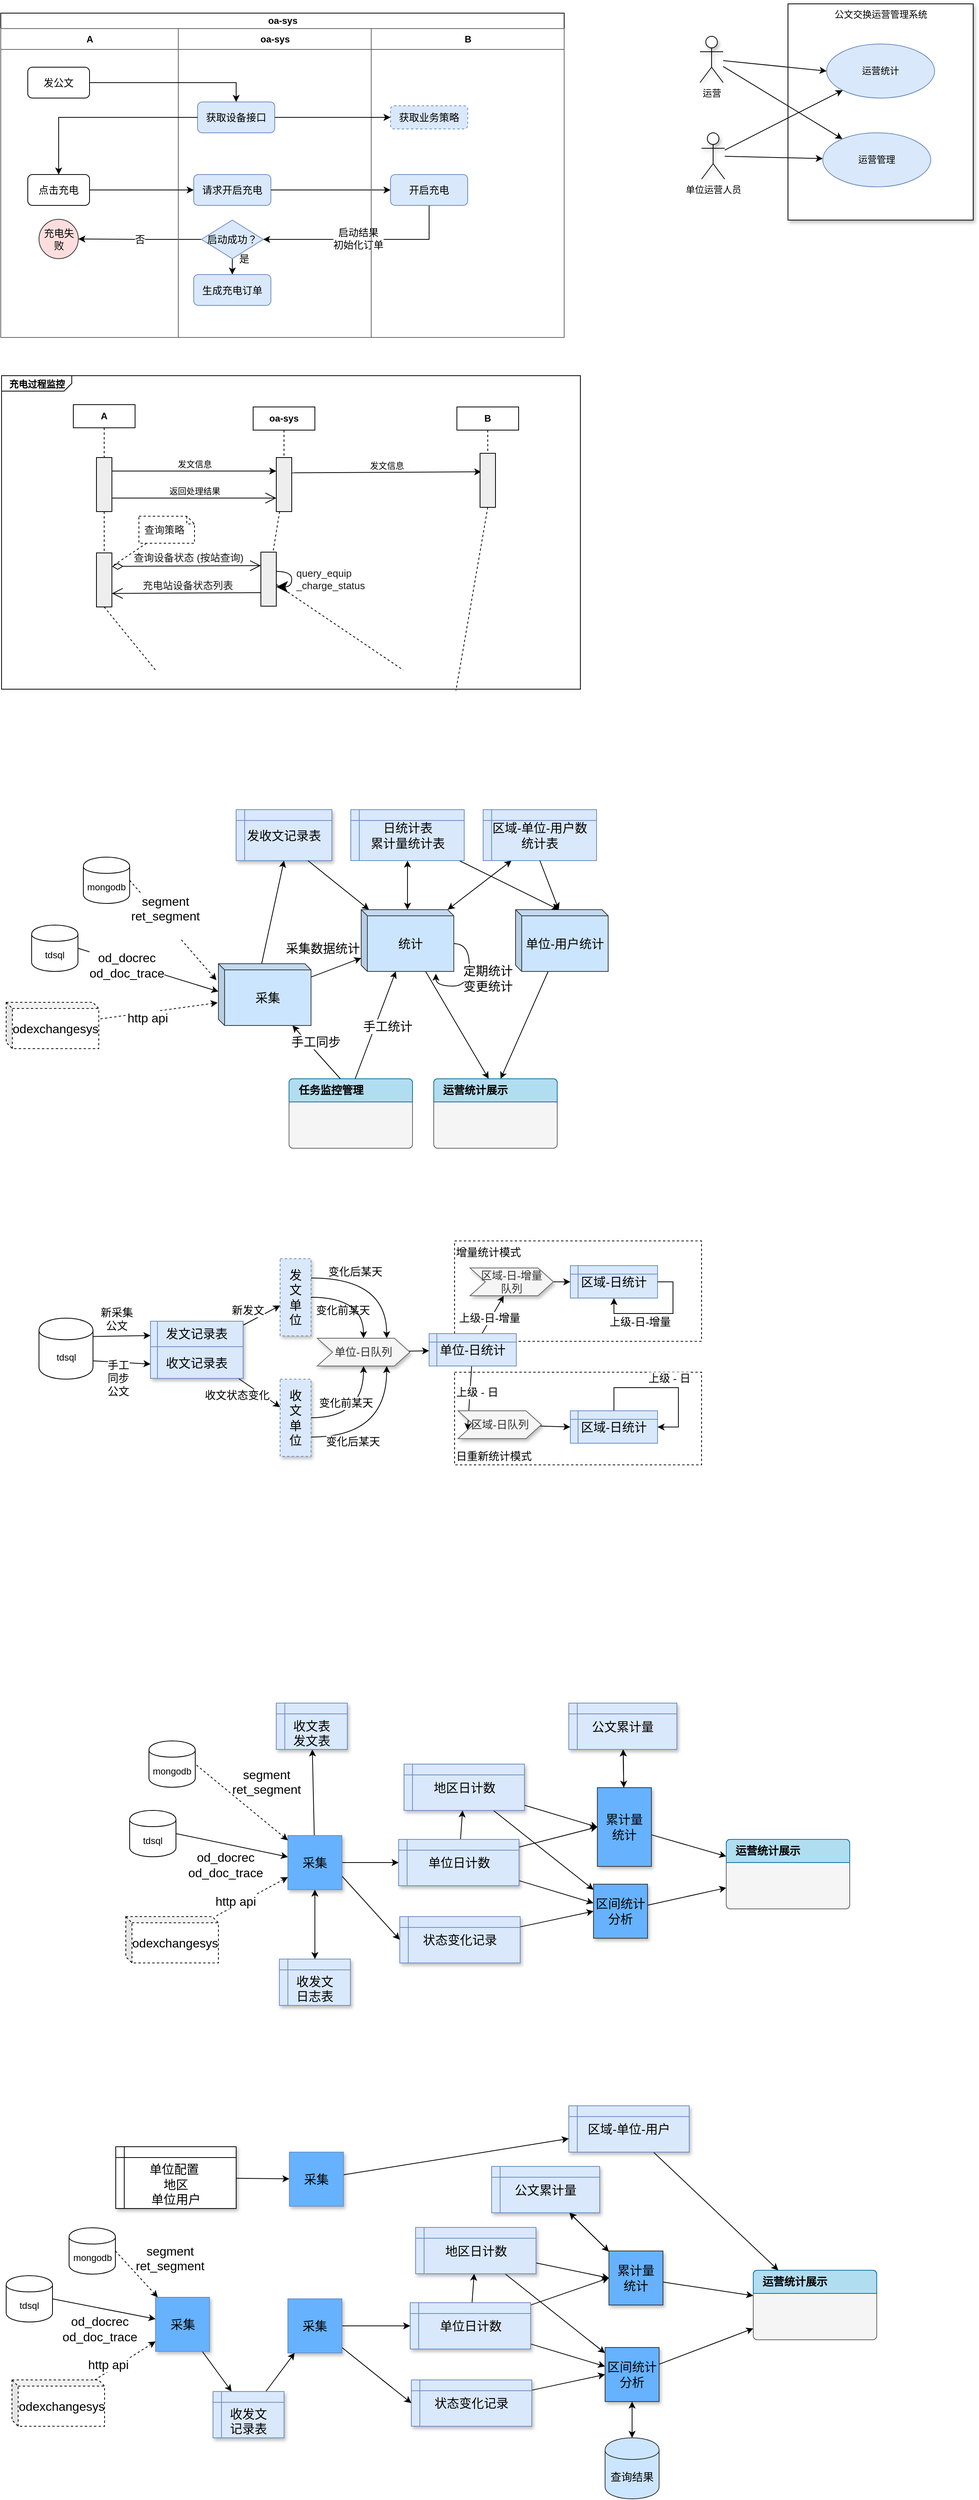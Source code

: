 <mxfile version="10.9.8" type="github"><diagram id="KTjkPIcVOgTDWT1RkaMk" name="Page-1"><mxGraphModel dx="928" dy="519" grid="1" gridSize="10" guides="1" tooltips="1" connect="1" arrows="1" fold="1" page="1" pageScale="1" pageWidth="827" pageHeight="1169" math="0" shadow="0"><root><mxCell id="0"/><mxCell id="1" parent="0"/><mxCell id="Vta0iOr7NisHoPHeMkjp-4" value="公文交换运营管理系统" style="html=1;verticalAlign=top;shadow=1;" vertex="1" parent="1"><mxGeometry x="1070" y="28" width="240" height="280" as="geometry"/></mxCell><mxCell id="LB0LnLkRX3xZPlyKJ1Ee-271" value="日重新统计模式" style="rounded=0;whiteSpace=wrap;html=1;shadow=0;labelBackgroundColor=none;fontSize=14;align=left;verticalAlign=bottom;dashed=1;fillColor=#ffffff;" parent="1" vertex="1"><mxGeometry x="638" y="1800" width="320" height="120" as="geometry"/></mxCell><mxCell id="LB0LnLkRX3xZPlyKJ1Ee-259" value="增量统计模式" style="rounded=0;whiteSpace=wrap;html=1;shadow=0;labelBackgroundColor=none;fontSize=14;align=left;verticalAlign=top;dashed=1;fillColor=#ffffff;" parent="1" vertex="1"><mxGeometry x="638" y="1630" width="320" height="130" as="geometry"/></mxCell><mxCell id="LB0LnLkRX3xZPlyKJ1Ee-1" value="oa-sys" style="swimlane;html=1;childLayout=stackLayout;resizeParent=1;resizeParentMax=0;startSize=20;swimlaneLine=1;comic=0;glass=0;swimlaneFillColor=none;fillColor=#ffffff;strokeColor=#000000;" parent="1" vertex="1"><mxGeometry x="50" y="40" width="730" height="420" as="geometry"><mxRectangle x="400" y="360" width="60" height="20" as="alternateBounds"/></mxGeometry></mxCell><mxCell id="LB0LnLkRX3xZPlyKJ1Ee-2" value="否" style="edgeStyle=orthogonalEdgeStyle;rounded=0;html=1;jettySize=auto;orthogonalLoop=1;fontSize=13;" parent="LB0LnLkRX3xZPlyKJ1Ee-1" source="LB0LnLkRX3xZPlyKJ1Ee-21" target="LB0LnLkRX3xZPlyKJ1Ee-8" edge="1"><mxGeometry relative="1" as="geometry"><mxPoint x="70.056" y="254.5" as="targetPoint"/></mxGeometry></mxCell><mxCell id="LB0LnLkRX3xZPlyKJ1Ee-5" value="A" style="swimlane;html=1;startSize=27;fillColor=#ffffff;strokeColor=#666666;" parent="LB0LnLkRX3xZPlyKJ1Ee-1" vertex="1"><mxGeometry y="20" width="230" height="400" as="geometry"><mxRectangle y="20" width="80" height="785" as="alternateBounds"/></mxGeometry></mxCell><mxCell id="LB0LnLkRX3xZPlyKJ1Ee-6" value="发公文" style="rounded=1;whiteSpace=wrap;html=1;glass=0;comic=0;fontSize=13;" parent="LB0LnLkRX3xZPlyKJ1Ee-5" vertex="1"><mxGeometry x="35" y="50" width="80" height="40" as="geometry"/></mxCell><mxCell id="LB0LnLkRX3xZPlyKJ1Ee-7" value="点击充电" style="rounded=1;whiteSpace=wrap;html=1;glass=0;comic=0;fontSize=13;" parent="LB0LnLkRX3xZPlyKJ1Ee-5" vertex="1"><mxGeometry x="35" y="189" width="80" height="40" as="geometry"/></mxCell><mxCell id="LB0LnLkRX3xZPlyKJ1Ee-8" value="充电失败" style="ellipse;whiteSpace=wrap;html=1;aspect=fixed;glass=0;comic=0;fillColor=#FFDDDD;fontSize=13;strokeColor=#36393d;" parent="LB0LnLkRX3xZPlyKJ1Ee-5" vertex="1"><mxGeometry x="49.5" y="247" width="51" height="51" as="geometry"/></mxCell><mxCell id="LB0LnLkRX3xZPlyKJ1Ee-17" value="oa-sys" style="swimlane;html=1;startSize=27;strokeColor=#666666;" parent="LB0LnLkRX3xZPlyKJ1Ee-1" vertex="1"><mxGeometry x="230" y="20" width="250" height="400" as="geometry"/></mxCell><mxCell id="LB0LnLkRX3xZPlyKJ1Ee-18" value="获取设备接口" style="rounded=1;whiteSpace=wrap;html=1;glass=0;comic=0;fontSize=13;fillColor=#dae8fc;strokeColor=#6c8ebf;" parent="LB0LnLkRX3xZPlyKJ1Ee-17" vertex="1"><mxGeometry x="25" y="95" width="100" height="40" as="geometry"/></mxCell><mxCell id="LB0LnLkRX3xZPlyKJ1Ee-19" value="请求开启充电" style="rounded=1;whiteSpace=wrap;html=1;glass=0;comic=0;fontSize=13;fillColor=#dae8fc;strokeColor=#6c8ebf;" parent="LB0LnLkRX3xZPlyKJ1Ee-17" vertex="1"><mxGeometry x="20" y="189" width="100" height="40" as="geometry"/></mxCell><mxCell id="LB0LnLkRX3xZPlyKJ1Ee-20" value="是" style="edgeStyle=orthogonalEdgeStyle;rounded=0;html=1;jettySize=auto;orthogonalLoop=1;fontSize=13;" parent="LB0LnLkRX3xZPlyKJ1Ee-17" source="LB0LnLkRX3xZPlyKJ1Ee-21" target="LB0LnLkRX3xZPlyKJ1Ee-23" edge="1"><mxGeometry x="-1" y="15" relative="1" as="geometry"><mxPoint as="offset"/></mxGeometry></mxCell><mxCell id="LB0LnLkRX3xZPlyKJ1Ee-21" value="启动成功？" style="rhombus;whiteSpace=wrap;html=1;glass=0;comic=0;fillColor=#dae8fc;fontSize=13;strokeColor=#6c8ebf;" parent="LB0LnLkRX3xZPlyKJ1Ee-17" vertex="1"><mxGeometry x="30" y="248" width="80" height="50" as="geometry"/></mxCell><mxCell id="LB0LnLkRX3xZPlyKJ1Ee-23" value="生成充电订单" style="rounded=1;whiteSpace=wrap;html=1;glass=0;comic=0;fontSize=13;fillColor=#dae8fc;strokeColor=#6c8ebf;" parent="LB0LnLkRX3xZPlyKJ1Ee-17" vertex="1"><mxGeometry x="20" y="318.5" width="100" height="40" as="geometry"/></mxCell><mxCell id="LB0LnLkRX3xZPlyKJ1Ee-36" style="edgeStyle=orthogonalEdgeStyle;rounded=0;html=1;entryX=0.5;entryY=0;jettySize=auto;orthogonalLoop=1;fontSize=13;" parent="LB0LnLkRX3xZPlyKJ1Ee-1" source="LB0LnLkRX3xZPlyKJ1Ee-6" target="LB0LnLkRX3xZPlyKJ1Ee-18" edge="1"><mxGeometry relative="1" as="geometry"/></mxCell><mxCell id="LB0LnLkRX3xZPlyKJ1Ee-37" style="edgeStyle=orthogonalEdgeStyle;rounded=0;html=1;entryX=0.5;entryY=0;jettySize=auto;orthogonalLoop=1;fontSize=13;" parent="LB0LnLkRX3xZPlyKJ1Ee-1" source="LB0LnLkRX3xZPlyKJ1Ee-18" target="LB0LnLkRX3xZPlyKJ1Ee-7" edge="1"><mxGeometry relative="1" as="geometry"/></mxCell><mxCell id="LB0LnLkRX3xZPlyKJ1Ee-38" style="edgeStyle=orthogonalEdgeStyle;rounded=0;html=1;jettySize=auto;orthogonalLoop=1;fontSize=13;entryX=0;entryY=0.5;" parent="LB0LnLkRX3xZPlyKJ1Ee-1" source="LB0LnLkRX3xZPlyKJ1Ee-7" target="LB0LnLkRX3xZPlyKJ1Ee-19" edge="1"><mxGeometry relative="1" as="geometry"><mxPoint x="175.056" y="205.5" as="targetPoint"/></mxGeometry></mxCell><mxCell id="LB0LnLkRX3xZPlyKJ1Ee-39" style="edgeStyle=orthogonalEdgeStyle;rounded=0;html=1;entryX=0;entryY=0.5;jettySize=auto;orthogonalLoop=1;fontSize=13;" parent="LB0LnLkRX3xZPlyKJ1Ee-1" source="LB0LnLkRX3xZPlyKJ1Ee-19" target="LB0LnLkRX3xZPlyKJ1Ee-45" edge="1"><mxGeometry relative="1" as="geometry"/></mxCell><mxCell id="LB0LnLkRX3xZPlyKJ1Ee-40" style="edgeStyle=orthogonalEdgeStyle;rounded=0;html=1;exitX=0.5;exitY=1;jettySize=auto;orthogonalLoop=1;fontSize=13;entryX=1;entryY=0.5;" parent="LB0LnLkRX3xZPlyKJ1Ee-1" source="LB0LnLkRX3xZPlyKJ1Ee-45" target="LB0LnLkRX3xZPlyKJ1Ee-21" edge="1"><mxGeometry relative="1" as="geometry"/></mxCell><mxCell id="LB0LnLkRX3xZPlyKJ1Ee-41" value="启动结果&lt;br&gt;初始化订单&lt;br&gt;" style="text;html=1;resizable=0;points=[];align=center;verticalAlign=middle;labelBackgroundColor=#ffffff;fontSize=13;" parent="LB0LnLkRX3xZPlyKJ1Ee-40" vertex="1" connectable="0"><mxGeometry x="0.123" y="2" relative="1" as="geometry"><mxPoint x="9.5" y="-3" as="offset"/></mxGeometry></mxCell><mxCell id="LB0LnLkRX3xZPlyKJ1Ee-43" value="B" style="swimlane;html=1;startSize=27;strokeColor=#666666;" parent="LB0LnLkRX3xZPlyKJ1Ee-1" vertex="1"><mxGeometry x="480" y="20" width="250" height="400" as="geometry"/></mxCell><mxCell id="LB0LnLkRX3xZPlyKJ1Ee-44" value="获取业务策略" style="rounded=1;whiteSpace=wrap;html=1;glass=0;comic=0;fontSize=13;fillColor=#dae8fc;strokeColor=#6c8ebf;dashed=1;" parent="LB0LnLkRX3xZPlyKJ1Ee-43" vertex="1"><mxGeometry x="25" y="100" width="100" height="30" as="geometry"/></mxCell><mxCell id="LB0LnLkRX3xZPlyKJ1Ee-45" value="开启充电" style="rounded=1;whiteSpace=wrap;html=1;glass=0;comic=0;fontSize=13;fillColor=#dae8fc;strokeColor=#6c8ebf;" parent="LB0LnLkRX3xZPlyKJ1Ee-43" vertex="1"><mxGeometry x="25" y="189" width="100" height="40" as="geometry"/></mxCell><mxCell id="LB0LnLkRX3xZPlyKJ1Ee-73" style="edgeStyle=orthogonalEdgeStyle;rounded=0;html=1;exitX=1;exitY=0.5;entryX=0;entryY=0.5;jettySize=auto;orthogonalLoop=1;" parent="LB0LnLkRX3xZPlyKJ1Ee-1" source="LB0LnLkRX3xZPlyKJ1Ee-18" target="LB0LnLkRX3xZPlyKJ1Ee-44" edge="1"><mxGeometry relative="1" as="geometry"/></mxCell><mxCell id="LB0LnLkRX3xZPlyKJ1Ee-74" value="&lt;p style=&quot;margin: 0px ; margin-top: 4px ; margin-left: 10px ; text-align: left&quot;&gt;&lt;span&gt;充电过程监控&lt;/span&gt;&lt;br&gt;&lt;/p&gt;" style="html=1;shape=mxgraph.sysml.package;labelX=91.1;html=1;overflow=fill;strokeWidth=1;recursiveResize=0;labelBackgroundColor=none;labelBorderColor=none;fontStyle=1" parent="1" vertex="1"><mxGeometry x="51" y="509.5" width="750" height="406" as="geometry"/></mxCell><mxCell id="LB0LnLkRX3xZPlyKJ1Ee-75" value="A" style="strokeColor=inherit;fillColor=inherit;gradientColor=inherit;shape=rect;html=1;whiteSpace=wrap;align=center;labelBackgroundColor=none;labelBorderColor=none;fontStyle=1" parent="LB0LnLkRX3xZPlyKJ1Ee-74" vertex="1"><mxGeometry x="93" y="37.5" width="80" height="30" as="geometry"/></mxCell><mxCell id="LB0LnLkRX3xZPlyKJ1Ee-76" value="oa-sys" style="strokeColor=inherit;fillColor=inherit;gradientColor=inherit;shape=rect;html=1;whiteSpace=wrap;align=center;labelBackgroundColor=none;labelBorderColor=none;fontStyle=1" parent="LB0LnLkRX3xZPlyKJ1Ee-74" vertex="1"><mxGeometry x="326" y="40.5" width="80" height="30" as="geometry"/></mxCell><mxCell id="LB0LnLkRX3xZPlyKJ1Ee-77" value="" style="strokeColor=inherit;fillColor=inherit;gradientColor=inherit;endArrow=none;html=1;edgeStyle=none;dashed=1;labelBackgroundColor=none;labelBorderColor=none;exitX=0.5;exitY=1;entryX=0.266;entryY=0.939;entryPerimeter=0;" parent="LB0LnLkRX3xZPlyKJ1Ee-74" source="LB0LnLkRX3xZPlyKJ1Ee-94" target="LB0LnLkRX3xZPlyKJ1Ee-74" edge="1"><mxGeometry relative="1" as="geometry"><mxPoint x="133" y="321" as="targetPoint"/><mxPoint x="1004" y="112.5" as="sourcePoint"/></mxGeometry></mxCell><mxCell id="LB0LnLkRX3xZPlyKJ1Ee-78" value="" style="strokeColor=inherit;fillColor=inherit;gradientColor=inherit;endArrow=none;html=1;edgeStyle=none;dashed=1;labelBackgroundColor=none;labelBorderColor=none;entryX=0.694;entryY=0.939;entryPerimeter=0;" parent="LB0LnLkRX3xZPlyKJ1Ee-74" source="LB0LnLkRX3xZPlyKJ1Ee-87" target="LB0LnLkRX3xZPlyKJ1Ee-74" edge="1"><mxGeometry relative="1" as="geometry"><mxPoint x="347" y="321" as="targetPoint"/><mxPoint x="1224.244" y="112" as="sourcePoint"/></mxGeometry></mxCell><mxCell id="LB0LnLkRX3xZPlyKJ1Ee-79" value="" style="shape=rect;html=1;fillColor=#eeeeee;labelBackgroundColor=none;labelBorderColor=none;" parent="LB0LnLkRX3xZPlyKJ1Ee-74" vertex="1"><mxGeometry x="123" y="106" width="20" height="70" as="geometry"/></mxCell><mxCell id="LB0LnLkRX3xZPlyKJ1Ee-80" value="" style="strokeColor=inherit;fillColor=inherit;gradientColor=inherit;endArrow=none;html=1;edgeStyle=none;dashed=1;labelBackgroundColor=none;labelBorderColor=none;exitX=0.5;exitY=1;entryX=0.5;entryY=0;" parent="LB0LnLkRX3xZPlyKJ1Ee-74" source="LB0LnLkRX3xZPlyKJ1Ee-75" target="LB0LnLkRX3xZPlyKJ1Ee-79" edge="1"><mxGeometry relative="1" as="geometry"><mxPoint x="873.5" y="605.5" as="targetPoint"/><mxPoint x="873.5" y="391.5" as="sourcePoint"/></mxGeometry></mxCell><mxCell id="LB0LnLkRX3xZPlyKJ1Ee-81" value="" style="shape=rect;html=1;fillColor=#eeeeee;labelBackgroundColor=none;labelBorderColor=none;" parent="LB0LnLkRX3xZPlyKJ1Ee-74" vertex="1"><mxGeometry x="356" y="106" width="20" height="70" as="geometry"/></mxCell><mxCell id="LB0LnLkRX3xZPlyKJ1Ee-82" value="返回处理结果" style="strokeColor=inherit;fillColor=inherit;gradientColor=inherit;endArrow=open;html=1;edgeStyle=none;verticalAlign=bottom;labelBackgroundColor=none;endSize=12;exitX=1;exitY=0.75;labelBorderColor=none;entryX=0;entryY=0.75;" parent="LB0LnLkRX3xZPlyKJ1Ee-74" source="LB0LnLkRX3xZPlyKJ1Ee-79" target="LB0LnLkRX3xZPlyKJ1Ee-81" edge="1"><mxGeometry relative="1" as="geometry"><mxPoint x="-555" y="-157.5" as="sourcePoint"/><mxPoint x="-839.5" y="-63.5" as="targetPoint"/></mxGeometry></mxCell><mxCell id="LB0LnLkRX3xZPlyKJ1Ee-83" value="发文信息" style="strokeColor=inherit;fillColor=inherit;gradientColor=inherit;endArrow=none;html=1;edgeStyle=none;verticalAlign=bottom;labelBackgroundColor=none;endSize=12;entryX=1;entryY=0.25;labelBorderColor=none;startArrow=classic;startFill=1;exitX=0;exitY=0.25;endFill=0;" parent="LB0LnLkRX3xZPlyKJ1Ee-74" source="LB0LnLkRX3xZPlyKJ1Ee-81" target="LB0LnLkRX3xZPlyKJ1Ee-79" edge="1"><mxGeometry relative="1" as="geometry"><mxPoint x="-565" y="-166.5" as="sourcePoint"/><mxPoint x="-355" y="-166.5" as="targetPoint"/></mxGeometry></mxCell><mxCell id="LB0LnLkRX3xZPlyKJ1Ee-84" value="" style="strokeColor=inherit;fillColor=inherit;gradientColor=inherit;endArrow=none;html=1;edgeStyle=none;dashed=1;labelBackgroundColor=none;labelBorderColor=none;" parent="LB0LnLkRX3xZPlyKJ1Ee-74" source="LB0LnLkRX3xZPlyKJ1Ee-76" target="LB0LnLkRX3xZPlyKJ1Ee-81" edge="1"><mxGeometry relative="1" as="geometry"><mxPoint x="1087.298" y="604.5" as="targetPoint"/><mxPoint x="1086.087" y="394.5" as="sourcePoint"/></mxGeometry></mxCell><mxCell id="LB0LnLkRX3xZPlyKJ1Ee-85" style="edgeStyle=none;rounded=0;comic=0;html=0;exitX=0;exitY=0.75;entryX=1;entryY=0.75;labelBackgroundColor=none;startArrow=none;startFill=0;startSize=12;endArrow=open;endFill=0;endSize=12;jettySize=auto;orthogonalLoop=1;strokeWidth=1;fontSize=13;fontColor=#1A1A1A;" parent="LB0LnLkRX3xZPlyKJ1Ee-74" source="LB0LnLkRX3xZPlyKJ1Ee-87" target="LB0LnLkRX3xZPlyKJ1Ee-94" edge="1"><mxGeometry relative="1" as="geometry"/></mxCell><mxCell id="LB0LnLkRX3xZPlyKJ1Ee-86" value="充电站设备状态列表" style="text;html=1;resizable=0;points=[];align=center;verticalAlign=middle;labelBackgroundColor=#ffffff;fontSize=13;fontColor=#1A1A1A;" parent="LB0LnLkRX3xZPlyKJ1Ee-85" vertex="1" connectable="0"><mxGeometry x="0.021" y="-1" relative="1" as="geometry"><mxPoint x="3.5" y="-9.5" as="offset"/></mxGeometry></mxCell><mxCell id="LB0LnLkRX3xZPlyKJ1Ee-87" value="" style="shape=rect;html=1;fillColor=#eeeeee;labelBackgroundColor=none;labelBorderColor=none;" parent="LB0LnLkRX3xZPlyKJ1Ee-74" vertex="1"><mxGeometry x="336" y="228.5" width="20" height="70" as="geometry"/></mxCell><mxCell id="LB0LnLkRX3xZPlyKJ1Ee-88" value="" style="strokeColor=inherit;fillColor=inherit;gradientColor=inherit;endArrow=none;html=1;edgeStyle=none;dashed=1;labelBackgroundColor=none;labelBorderColor=none;" parent="LB0LnLkRX3xZPlyKJ1Ee-74" source="LB0LnLkRX3xZPlyKJ1Ee-81" target="LB0LnLkRX3xZPlyKJ1Ee-87" edge="1"><mxGeometry relative="1" as="geometry"><mxPoint x="386.667" y="1353.667" as="targetPoint"/><mxPoint x="386.092" y="1136" as="sourcePoint"/></mxGeometry></mxCell><mxCell id="LB0LnLkRX3xZPlyKJ1Ee-92" style="edgeStyle=none;rounded=0;comic=0;html=0;entryX=0;entryY=0.25;labelBackgroundColor=none;startArrow=diamondThin;startFill=0;startSize=12;endArrow=open;endFill=0;endSize=12;jettySize=auto;orthogonalLoop=1;strokeWidth=1;fontSize=13;fontColor=#1A1A1A;exitX=1;exitY=0.25;" parent="LB0LnLkRX3xZPlyKJ1Ee-74" source="LB0LnLkRX3xZPlyKJ1Ee-94" target="LB0LnLkRX3xZPlyKJ1Ee-87" edge="1"><mxGeometry relative="1" as="geometry"/></mxCell><mxCell id="LB0LnLkRX3xZPlyKJ1Ee-93" value="查询设备状态 (按站查询)" style="text;html=1;resizable=0;points=[];align=center;verticalAlign=middle;labelBackgroundColor=#ffffff;fontSize=13;fontColor=#1A1A1A;" parent="LB0LnLkRX3xZPlyKJ1Ee-92" vertex="1" connectable="0"><mxGeometry x="0.014" y="1" relative="1" as="geometry"><mxPoint x="0.5" y="-10" as="offset"/></mxGeometry></mxCell><mxCell id="LB0LnLkRX3xZPlyKJ1Ee-94" value="" style="shape=rect;html=1;fillColor=#eeeeee;labelBackgroundColor=none;labelBorderColor=none;" parent="LB0LnLkRX3xZPlyKJ1Ee-74" vertex="1"><mxGeometry x="123" y="229.5" width="20" height="70" as="geometry"/></mxCell><mxCell id="LB0LnLkRX3xZPlyKJ1Ee-95" value="" style="strokeColor=inherit;fillColor=inherit;gradientColor=inherit;endArrow=none;html=1;edgeStyle=none;dashed=1;labelBackgroundColor=none;labelBorderColor=none;exitX=0.5;exitY=1;" parent="LB0LnLkRX3xZPlyKJ1Ee-74" source="LB0LnLkRX3xZPlyKJ1Ee-79" target="LB0LnLkRX3xZPlyKJ1Ee-94" edge="1"><mxGeometry relative="1" as="geometry"><mxPoint x="173.31" y="1353.328" as="targetPoint"/><mxPoint x="173.31" y="1136.086" as="sourcePoint"/></mxGeometry></mxCell><mxCell id="LB0LnLkRX3xZPlyKJ1Ee-98" style="edgeStyle=orthogonalEdgeStyle;curved=1;rounded=0;comic=0;html=0;labelBackgroundColor=none;startArrow=none;startFill=0;startSize=12;endArrow=classic;endFill=1;endSize=12;jettySize=auto;orthogonalLoop=1;strokeWidth=1;fontSize=13;fontColor=#1A1A1A;" parent="LB0LnLkRX3xZPlyKJ1Ee-74" source="LB0LnLkRX3xZPlyKJ1Ee-87" target="LB0LnLkRX3xZPlyKJ1Ee-87" edge="1"><mxGeometry relative="1" as="geometry"/></mxCell><mxCell id="LB0LnLkRX3xZPlyKJ1Ee-99" value="&lt;span lang=&quot;EN-US&quot;&gt;query_equip&lt;br&gt;_charge_status&lt;/span&gt;" style="text;html=1;resizable=0;points=[];align=left;verticalAlign=middle;labelBackgroundColor=#ffffff;fontSize=13;fontColor=#1A1A1A;" parent="LB0LnLkRX3xZPlyKJ1Ee-98" vertex="1" connectable="0"><mxGeometry x="-0.395" y="-5" relative="1" as="geometry"><mxPoint x="6" y="5" as="offset"/></mxGeometry></mxCell><mxCell id="LB0LnLkRX3xZPlyKJ1Ee-100" style="rounded=0;comic=0;html=0;entryX=1;entryY=0.25;labelBackgroundColor=none;startArrow=none;startFill=0;startSize=12;endArrow=none;endFill=0;endSize=12;jettySize=auto;orthogonalLoop=1;strokeWidth=1;fontSize=13;fontColor=#1A1A1A;dashed=1;" parent="LB0LnLkRX3xZPlyKJ1Ee-74" source="LB0LnLkRX3xZPlyKJ1Ee-101" target="LB0LnLkRX3xZPlyKJ1Ee-94" edge="1"><mxGeometry relative="1" as="geometry"/></mxCell><mxCell id="LB0LnLkRX3xZPlyKJ1Ee-101" value="查询策略" style="shape=note;size=10;spacingLeft=5;align=left;whiteSpace=wrap;labelBackgroundColor=none;fontSize=13;fontColor=#1A1A1A;html=0;dashed=1;" parent="LB0LnLkRX3xZPlyKJ1Ee-74" vertex="1"><mxGeometry x="178" y="182" width="72" height="35" as="geometry"/></mxCell><mxCell id="LB0LnLkRX3xZPlyKJ1Ee-131" value="B" style="strokeColor=inherit;fillColor=inherit;gradientColor=inherit;shape=rect;html=1;whiteSpace=wrap;align=center;labelBackgroundColor=none;labelBorderColor=none;fontStyle=1" parent="LB0LnLkRX3xZPlyKJ1Ee-74" vertex="1"><mxGeometry x="590" y="40.5" width="80" height="30" as="geometry"/></mxCell><mxCell id="LB0LnLkRX3xZPlyKJ1Ee-135" value="发文信息" style="strokeColor=inherit;fillColor=inherit;gradientColor=inherit;endArrow=none;html=1;edgeStyle=none;verticalAlign=bottom;labelBackgroundColor=none;endSize=12;entryX=1;entryY=0.25;labelBorderColor=none;startArrow=classic;startFill=1;exitX=0.075;exitY=0.343;endFill=0;exitDx=0;exitDy=0;exitPerimeter=0;" parent="LB0LnLkRX3xZPlyKJ1Ee-74" source="LB0LnLkRX3xZPlyKJ1Ee-168" edge="1"><mxGeometry relative="1" as="geometry"><mxPoint x="589.095" y="125.738" as="sourcePoint"/><mxPoint x="376.238" y="125.738" as="targetPoint"/></mxGeometry></mxCell><mxCell id="LB0LnLkRX3xZPlyKJ1Ee-136" value="" style="strokeColor=inherit;fillColor=inherit;gradientColor=inherit;endArrow=none;html=1;edgeStyle=none;dashed=1;labelBackgroundColor=none;labelBorderColor=none;exitX=0.5;exitY=1;exitDx=0;exitDy=0;entryX=0.785;entryY=1.005;entryDx=0;entryDy=0;entryPerimeter=0;" parent="LB0LnLkRX3xZPlyKJ1Ee-74" source="LB0LnLkRX3xZPlyKJ1Ee-168" target="LB0LnLkRX3xZPlyKJ1Ee-74" edge="1"><mxGeometry relative="1" as="geometry"><mxPoint x="376" y="116" as="targetPoint"/><mxPoint x="376" y="80.5" as="sourcePoint"/></mxGeometry></mxCell><mxCell id="LB0LnLkRX3xZPlyKJ1Ee-168" value="" style="shape=rect;html=1;fillColor=#eeeeee;labelBackgroundColor=none;labelBorderColor=none;" parent="LB0LnLkRX3xZPlyKJ1Ee-74" vertex="1"><mxGeometry x="620" y="100.5" width="20" height="70" as="geometry"/></mxCell><mxCell id="LB0LnLkRX3xZPlyKJ1Ee-169" value="" style="strokeColor=inherit;fillColor=inherit;gradientColor=inherit;endArrow=none;html=1;edgeStyle=none;dashed=1;labelBackgroundColor=none;labelBorderColor=none;exitX=0.5;exitY=1;exitDx=0;exitDy=0;entryX=0.5;entryY=0;entryDx=0;entryDy=0;" parent="LB0LnLkRX3xZPlyKJ1Ee-74" source="LB0LnLkRX3xZPlyKJ1Ee-131" target="LB0LnLkRX3xZPlyKJ1Ee-168" edge="1"><mxGeometry relative="1" as="geometry"><mxPoint x="655.619" y="1257.762" as="targetPoint"/><mxPoint x="649.905" y="714.905" as="sourcePoint"/></mxGeometry></mxCell><mxCell id="LB0LnLkRX3xZPlyKJ1Ee-174" style="rounded=0;orthogonalLoop=1;jettySize=auto;html=1;exitX=-0.021;exitY=0.268;exitDx=0;exitDy=0;exitPerimeter=0;entryX=1;entryY=0.5;entryDx=0;entryDy=0;startArrow=classic;startFill=1;endArrow=none;endFill=0;fontSize=16;dashed=1;" parent="1" source="LB0LnLkRX3xZPlyKJ1Ee-170" target="LB0LnLkRX3xZPlyKJ1Ee-171" edge="1"><mxGeometry relative="1" as="geometry"/></mxCell><mxCell id="LB0LnLkRX3xZPlyKJ1Ee-175" value="segment&lt;br&gt;ret_segment&lt;br&gt;&lt;br&gt;" style="text;resizable=0;points=[];align=center;verticalAlign=middle;labelBackgroundColor=#ffffff;fontSize=16;html=1;" parent="LB0LnLkRX3xZPlyKJ1Ee-174" vertex="1" connectable="0"><mxGeometry x="0.323" relative="1" as="geometry"><mxPoint x="8" y="2" as="offset"/></mxGeometry></mxCell><mxCell id="LB0LnLkRX3xZPlyKJ1Ee-177" style="edgeStyle=none;rounded=0;orthogonalLoop=1;jettySize=auto;html=1;entryX=1;entryY=0.5;entryDx=0;entryDy=0;startArrow=classic;startFill=1;endArrow=none;endFill=0;fontSize=16;exitX=0;exitY=0;exitDx=0;exitDy=36;exitPerimeter=0;" parent="1" source="LB0LnLkRX3xZPlyKJ1Ee-170" target="LB0LnLkRX3xZPlyKJ1Ee-172" edge="1"><mxGeometry relative="1" as="geometry"><mxPoint x="297" y="1369.5" as="sourcePoint"/></mxGeometry></mxCell><mxCell id="LB0LnLkRX3xZPlyKJ1Ee-178" value="od_docrec&lt;br&gt;od_doc_trace&lt;br&gt;" style="text;html=1;resizable=0;points=[];align=center;verticalAlign=middle;labelBackgroundColor=#ffffff;fontSize=16;" parent="LB0LnLkRX3xZPlyKJ1Ee-177" vertex="1" connectable="0"><mxGeometry x="0.301" y="2" relative="1" as="geometry"><mxPoint as="offset"/></mxGeometry></mxCell><mxCell id="LB0LnLkRX3xZPlyKJ1Ee-179" style="edgeStyle=none;rounded=0;orthogonalLoop=1;jettySize=auto;html=1;startArrow=classic;startFill=1;endArrow=none;endFill=0;fontSize=16;dashed=1;" parent="1" target="LB0LnLkRX3xZPlyKJ1Ee-173" edge="1"><mxGeometry relative="1" as="geometry"><mxPoint x="331" y="1321.5" as="sourcePoint"/></mxGeometry></mxCell><mxCell id="LB0LnLkRX3xZPlyKJ1Ee-180" value="http api&lt;br&gt;" style="text;html=1;resizable=0;points=[];align=center;verticalAlign=middle;labelBackgroundColor=#ffffff;fontSize=16;" parent="LB0LnLkRX3xZPlyKJ1Ee-179" vertex="1" connectable="0"><mxGeometry x="-0.237" y="1" relative="1" as="geometry"><mxPoint x="-32.5" y="10" as="offset"/></mxGeometry></mxCell><mxCell id="LB0LnLkRX3xZPlyKJ1Ee-183" style="edgeStyle=none;rounded=0;orthogonalLoop=1;jettySize=auto;html=1;exitX=0;exitY=0;exitDx=56;exitDy=0;exitPerimeter=0;entryX=0.5;entryY=1;entryDx=0;entryDy=0;startArrow=none;startFill=0;endArrow=classic;endFill=1;fontSize=16;" parent="1" source="LB0LnLkRX3xZPlyKJ1Ee-170" target="LB0LnLkRX3xZPlyKJ1Ee-182" edge="1"><mxGeometry relative="1" as="geometry"/></mxCell><mxCell id="LB0LnLkRX3xZPlyKJ1Ee-171" value="mongodb" style="shape=cylinder;whiteSpace=wrap;html=1;boundedLbl=1;backgroundOutline=1;" parent="1" vertex="1"><mxGeometry x="157" y="1133" width="60" height="60" as="geometry"/></mxCell><mxCell id="LB0LnLkRX3xZPlyKJ1Ee-172" value="tdsql" style="shape=cylinder;whiteSpace=wrap;html=1;boundedLbl=1;backgroundOutline=1;" parent="1" vertex="1"><mxGeometry x="90" y="1221" width="60" height="60" as="geometry"/></mxCell><mxCell id="LB0LnLkRX3xZPlyKJ1Ee-173" value="odexchangesys" style="shape=cube;whiteSpace=wrap;html=1;boundedLbl=1;backgroundOutline=1;darkOpacity=0.05;darkOpacity2=0.1;size=8;fontSize=16;dashed=1;" parent="1" vertex="1"><mxGeometry x="57" y="1321" width="120" height="60" as="geometry"/></mxCell><mxCell id="LB0LnLkRX3xZPlyKJ1Ee-182" value="发收文记录表" style="shape=internalStorage;whiteSpace=wrap;html=1;backgroundOutline=1;labelBackgroundColor=none;fontSize=16;dx=11;dy=14;fillColor=#dae8fc;strokeColor=#6c8ebf;shadow=1;" parent="1" vertex="1"><mxGeometry x="355" y="1071.5" width="124" height="66" as="geometry"/></mxCell><mxCell id="LB0LnLkRX3xZPlyKJ1Ee-191" style="edgeStyle=none;rounded=0;orthogonalLoop=1;jettySize=auto;html=1;startArrow=classic;startFill=1;endArrow=classic;endFill=1;fontSize=16;" parent="1" source="LB0LnLkRX3xZPlyKJ1Ee-184" target="LB0LnLkRX3xZPlyKJ1Ee-190" edge="1"><mxGeometry relative="1" as="geometry"/></mxCell><mxCell id="LB0LnLkRX3xZPlyKJ1Ee-192" style="edgeStyle=none;rounded=0;orthogonalLoop=1;jettySize=auto;html=1;startArrow=classic;startFill=1;endArrow=none;endFill=0;fontSize=16;entryX=0.75;entryY=1;entryDx=0;entryDy=0;" parent="1" source="LB0LnLkRX3xZPlyKJ1Ee-184" target="LB0LnLkRX3xZPlyKJ1Ee-182" edge="1"><mxGeometry relative="1" as="geometry"><mxPoint x="507" y="1189.5" as="targetPoint"/></mxGeometry></mxCell><mxCell id="LB0LnLkRX3xZPlyKJ1Ee-196" style="rounded=0;orthogonalLoop=1;jettySize=auto;html=1;entryX=0.25;entryY=1;entryDx=0;entryDy=0;startArrow=classic;startFill=1;endArrow=classic;endFill=1;fontSize=16;" parent="1" source="LB0LnLkRX3xZPlyKJ1Ee-184" target="LB0LnLkRX3xZPlyKJ1Ee-195" edge="1"><mxGeometry relative="1" as="geometry"/></mxCell><mxCell id="RZIwtUPl8wBQTT6RAMaJ-1" style="rounded=0;orthogonalLoop=1;jettySize=auto;html=1;" parent="1" source="LB0LnLkRX3xZPlyKJ1Ee-184" target="LB0LnLkRX3xZPlyKJ1Ee-202" edge="1"><mxGeometry relative="1" as="geometry"/></mxCell><mxCell id="LB0LnLkRX3xZPlyKJ1Ee-184" value="统计" style="shape=cube;whiteSpace=wrap;html=1;boundedLbl=1;backgroundOutline=1;darkOpacity=0.05;darkOpacity2=0.1;size=8;fillColor=#cce5ff;strokeColor=#36393d;fontSize=16;" parent="1" vertex="1"><mxGeometry x="517" y="1201" width="120" height="80" as="geometry"/></mxCell><mxCell id="LB0LnLkRX3xZPlyKJ1Ee-187" value="" style="html=1;shadow=0;shape=mxgraph.bootstrap.rrect;align=center;rSize=5;strokeColor=#666666;fillColor=#f5f5f5;fontColor=#333333;spacingTop=30;whiteSpace=wrap;labelBackgroundColor=#ffffff;" parent="1" vertex="1"><mxGeometry x="423.5" y="1420" width="160" height="90" as="geometry"/></mxCell><mxCell id="LB0LnLkRX3xZPlyKJ1Ee-188" value="任务监控管理" style="html=1;shadow=0;dashed=0;shape=mxgraph.bootstrap.topButton;rSize=5;strokeColor=#10739e;fillColor=#b1ddf0;fontSize=14;fontStyle=1;align=left;spacingLeft=10;whiteSpace=wrap;resizeWidth=1;" parent="LB0LnLkRX3xZPlyKJ1Ee-187" vertex="1"><mxGeometry width="160.0" height="30" relative="1" as="geometry"/></mxCell><mxCell id="LB0LnLkRX3xZPlyKJ1Ee-205" style="rounded=0;orthogonalLoop=1;jettySize=auto;html=1;startArrow=none;startFill=0;endArrow=classic;endFill=1;fontSize=16;" parent="LB0LnLkRX3xZPlyKJ1Ee-187" source="LB0LnLkRX3xZPlyKJ1Ee-188" target="LB0LnLkRX3xZPlyKJ1Ee-184" edge="1"><mxGeometry relative="1" as="geometry"/></mxCell><mxCell id="LB0LnLkRX3xZPlyKJ1Ee-206" value="手工统计" style="text;html=1;resizable=0;points=[];align=center;verticalAlign=middle;labelBackgroundColor=#ffffff;fontSize=16;" parent="LB0LnLkRX3xZPlyKJ1Ee-205" vertex="1" connectable="0"><mxGeometry x="-0.548" y="-2" relative="1" as="geometry"><mxPoint x="28" y="-38" as="offset"/></mxGeometry></mxCell><mxCell id="LB0LnLkRX3xZPlyKJ1Ee-207" style="rounded=0;orthogonalLoop=1;jettySize=auto;html=1;startArrow=none;startFill=0;endArrow=classic;endFill=1;fontSize=16;" parent="1" source="LB0LnLkRX3xZPlyKJ1Ee-189" target="LB0LnLkRX3xZPlyKJ1Ee-202" edge="1"><mxGeometry relative="1" as="geometry"/></mxCell><mxCell id="LB0LnLkRX3xZPlyKJ1Ee-189" value="单位-用户统计" style="shape=cube;whiteSpace=wrap;html=1;boundedLbl=1;backgroundOutline=1;darkOpacity=0.05;darkOpacity2=0.1;size=8;fillColor=#cce5ff;strokeColor=#36393d;fontSize=16;" parent="1" vertex="1"><mxGeometry x="717" y="1201" width="120" height="80" as="geometry"/></mxCell><mxCell id="LB0LnLkRX3xZPlyKJ1Ee-200" style="rounded=0;orthogonalLoop=1;jettySize=auto;html=1;entryX=0;entryY=0;entryDx=56;entryDy=0;entryPerimeter=0;startArrow=none;startFill=0;endArrow=classic;endFill=1;fontSize=16;" parent="1" source="LB0LnLkRX3xZPlyKJ1Ee-190" target="LB0LnLkRX3xZPlyKJ1Ee-189" edge="1"><mxGeometry relative="1" as="geometry"/></mxCell><mxCell id="LB0LnLkRX3xZPlyKJ1Ee-190" value="日统计表&lt;br&gt;累计量统计表" style="shape=internalStorage;whiteSpace=wrap;html=1;backgroundOutline=1;labelBackgroundColor=none;fontSize=16;dx=11;dy=14;fillColor=#dae8fc;strokeColor=#6c8ebf;" parent="1" vertex="1"><mxGeometry x="503.5" y="1071.5" width="147" height="66" as="geometry"/></mxCell><mxCell id="LB0LnLkRX3xZPlyKJ1Ee-203" style="edgeStyle=none;rounded=0;orthogonalLoop=1;jettySize=auto;html=1;startArrow=none;startFill=0;endArrow=classic;endFill=1;fontSize=16;" parent="1" source="LB0LnLkRX3xZPlyKJ1Ee-170" target="LB0LnLkRX3xZPlyKJ1Ee-184" edge="1"><mxGeometry relative="1" as="geometry"/></mxCell><mxCell id="LB0LnLkRX3xZPlyKJ1Ee-204" value="采集数据统计" style="text;html=1;resizable=0;points=[];align=center;verticalAlign=middle;labelBackgroundColor=#ffffff;fontSize=16;" parent="LB0LnLkRX3xZPlyKJ1Ee-203" vertex="1" connectable="0"><mxGeometry x="-0.383" y="-1" relative="1" as="geometry"><mxPoint x="-5.5" y="-30.5" as="offset"/></mxGeometry></mxCell><mxCell id="LB0LnLkRX3xZPlyKJ1Ee-170" value="采集" style="shape=cube;whiteSpace=wrap;html=1;boundedLbl=1;backgroundOutline=1;darkOpacity=0.05;darkOpacity2=0.1;size=8;fillColor=#cce5ff;strokeColor=#36393d;fontSize=16;" parent="1" vertex="1"><mxGeometry x="332" y="1271" width="120" height="80" as="geometry"/></mxCell><mxCell id="LB0LnLkRX3xZPlyKJ1Ee-195" value="区域-单位-用户数&lt;br&gt;统计表&lt;br&gt;" style="shape=internalStorage;whiteSpace=wrap;html=1;backgroundOutline=1;labelBackgroundColor=none;fontSize=16;dx=11;dy=14;fillColor=#dae8fc;strokeColor=#6c8ebf;" parent="1" vertex="1"><mxGeometry x="675" y="1071.5" width="147" height="66" as="geometry"/></mxCell><mxCell id="LB0LnLkRX3xZPlyKJ1Ee-197" style="rounded=0;orthogonalLoop=1;jettySize=auto;html=1;startArrow=classic;startFill=1;endArrow=none;endFill=0;fontSize=16;exitX=0.807;exitY=1.037;exitDx=0;exitDy=0;exitPerimeter=0;entryX=0;entryY=0;entryDx=120;entryDy=44;entryPerimeter=0;edgeStyle=orthogonalEdgeStyle;curved=1;" parent="1" source="LB0LnLkRX3xZPlyKJ1Ee-184" target="LB0LnLkRX3xZPlyKJ1Ee-184" edge="1"><mxGeometry relative="1" as="geometry"><mxPoint x="637" y="1249.5" as="targetPoint"/><mxPoint x="687" y="1379.5" as="sourcePoint"/><Array as="points"><mxPoint x="614" y="1300"/><mxPoint x="657" y="1300"/><mxPoint x="657" y="1245"/></Array></mxGeometry></mxCell><mxCell id="LB0LnLkRX3xZPlyKJ1Ee-198" value="定期统计&lt;br&gt;变更统计" style="text;html=1;resizable=0;points=[];align=center;verticalAlign=middle;labelBackgroundColor=#ffffff;fontSize=16;" parent="LB0LnLkRX3xZPlyKJ1Ee-197" vertex="1" connectable="0"><mxGeometry x="-0.09" y="-1" relative="1" as="geometry"><mxPoint x="23" y="-8.5" as="offset"/></mxGeometry></mxCell><mxCell id="LB0LnLkRX3xZPlyKJ1Ee-199" style="rounded=0;orthogonalLoop=1;jettySize=auto;html=1;entryX=0.5;entryY=1;entryDx=0;entryDy=0;startArrow=classic;startFill=1;endArrow=none;endFill=0;fontSize=16;exitX=0;exitY=0;exitDx=56;exitDy=0;exitPerimeter=0;" parent="1" source="LB0LnLkRX3xZPlyKJ1Ee-189" target="LB0LnLkRX3xZPlyKJ1Ee-195" edge="1"><mxGeometry relative="1" as="geometry"><mxPoint x="817" y="1179.5" as="sourcePoint"/><mxPoint x="721.714" y="1147.357" as="targetPoint"/></mxGeometry></mxCell><mxCell id="LB0LnLkRX3xZPlyKJ1Ee-201" value="" style="html=1;shadow=0;dashed=0;shape=mxgraph.bootstrap.rrect;align=center;rSize=5;strokeColor=#666666;fillColor=#f5f5f5;fontColor=#333333;spacingTop=30;whiteSpace=wrap;labelBackgroundColor=#ffffff;" parent="1" vertex="1"><mxGeometry x="611" y="1420" width="160" height="90" as="geometry"/></mxCell><mxCell id="LB0LnLkRX3xZPlyKJ1Ee-202" value="运营统计展示" style="html=1;shadow=0;dashed=0;shape=mxgraph.bootstrap.topButton;rSize=5;strokeColor=#10739e;fillColor=#b1ddf0;fontSize=14;fontStyle=1;align=left;spacingLeft=10;whiteSpace=wrap;resizeWidth=1;" parent="LB0LnLkRX3xZPlyKJ1Ee-201" vertex="1"><mxGeometry width="160.0" height="30" relative="1" as="geometry"/></mxCell><mxCell id="LB0LnLkRX3xZPlyKJ1Ee-208" style="edgeStyle=none;rounded=0;orthogonalLoop=1;jettySize=auto;html=1;startArrow=none;startFill=0;endArrow=classic;endFill=1;fontSize=16;" parent="1" source="LB0LnLkRX3xZPlyKJ1Ee-188" target="LB0LnLkRX3xZPlyKJ1Ee-170" edge="1"><mxGeometry relative="1" as="geometry"><mxPoint x="407" y="1489.5" as="sourcePoint"/></mxGeometry></mxCell><mxCell id="LB0LnLkRX3xZPlyKJ1Ee-209" value="手工同步" style="text;html=1;resizable=0;points=[];align=center;verticalAlign=middle;labelBackgroundColor=#ffffff;fontSize=16;" parent="LB0LnLkRX3xZPlyKJ1Ee-208" vertex="1" connectable="0"><mxGeometry x="0.073" y="-2" relative="1" as="geometry"><mxPoint y="-10" as="offset"/></mxGeometry></mxCell><mxCell id="LB0LnLkRX3xZPlyKJ1Ee-212" style="rounded=0;orthogonalLoop=1;jettySize=auto;html=1;entryX=0;entryY=0.25;entryDx=0;entryDy=0;startArrow=none;startFill=0;endArrow=classic;endFill=1;fontSize=16;exitX=1;exitY=0.3;exitDx=0;exitDy=0;" parent="1" source="LB0LnLkRX3xZPlyKJ1Ee-210" target="LB0LnLkRX3xZPlyKJ1Ee-211" edge="1"><mxGeometry relative="1" as="geometry"/></mxCell><mxCell id="LB0LnLkRX3xZPlyKJ1Ee-213" value="新采集&lt;br&gt;公文" style="text;html=1;resizable=0;points=[];align=center;verticalAlign=middle;labelBackgroundColor=#ffffff;fontSize=14;" parent="LB0LnLkRX3xZPlyKJ1Ee-212" vertex="1" connectable="0"><mxGeometry x="-0.2" y="-3" relative="1" as="geometry"><mxPoint y="-25.5" as="offset"/></mxGeometry></mxCell><mxCell id="LB0LnLkRX3xZPlyKJ1Ee-210" value="tdsql" style="shape=cylinder;whiteSpace=wrap;html=1;boundedLbl=1;backgroundOutline=1;" parent="1" vertex="1"><mxGeometry x="99.5" y="1730" width="70" height="79" as="geometry"/></mxCell><mxCell id="LB0LnLkRX3xZPlyKJ1Ee-219" style="edgeStyle=none;rounded=0;orthogonalLoop=1;jettySize=auto;html=1;startArrow=none;startFill=0;endArrow=classic;endFill=1;fontSize=16;" parent="1" source="LB0LnLkRX3xZPlyKJ1Ee-211" target="LB0LnLkRX3xZPlyKJ1Ee-218" edge="1"><mxGeometry relative="1" as="geometry"/></mxCell><mxCell id="LB0LnLkRX3xZPlyKJ1Ee-225" value="新发文" style="text;html=1;resizable=0;points=[];align=center;verticalAlign=middle;labelBackgroundColor=#ffffff;fontSize=14;" parent="LB0LnLkRX3xZPlyKJ1Ee-219" vertex="1" connectable="0"><mxGeometry x="0.131" y="1" relative="1" as="geometry"><mxPoint x="-20.5" y="-4" as="offset"/></mxGeometry></mxCell><mxCell id="LB0LnLkRX3xZPlyKJ1Ee-226" style="rounded=0;orthogonalLoop=1;jettySize=auto;html=1;startArrow=none;startFill=0;endArrow=classic;endFill=1;fontSize=14;" parent="1" source="LB0LnLkRX3xZPlyKJ1Ee-211" target="LB0LnLkRX3xZPlyKJ1Ee-224" edge="1"><mxGeometry relative="1" as="geometry"/></mxCell><mxCell id="LB0LnLkRX3xZPlyKJ1Ee-227" value="收文状态变化" style="text;html=1;resizable=0;points=[];align=center;verticalAlign=middle;labelBackgroundColor=#ffffff;fontSize=14;" parent="LB0LnLkRX3xZPlyKJ1Ee-226" vertex="1" connectable="0"><mxGeometry x="-0.315" relative="1" as="geometry"><mxPoint x="-21" y="9.5" as="offset"/></mxGeometry></mxCell><mxCell id="LB0LnLkRX3xZPlyKJ1Ee-211" value="&lt;span&gt;发文&lt;/span&gt;记录表&lt;br&gt;&lt;span&gt;&lt;br&gt;收文&lt;/span&gt;记录表&lt;br&gt;&lt;br&gt;" style="shape=internalStorage;whiteSpace=wrap;html=1;backgroundOutline=1;labelBackgroundColor=none;fontSize=16;dx=9;dy=33;fillColor=#dae8fc;strokeColor=#6c8ebf;shadow=1;verticalAlign=top;" parent="1" vertex="1"><mxGeometry x="244" y="1734" width="120" height="74" as="geometry"/></mxCell><mxCell id="LB0LnLkRX3xZPlyKJ1Ee-214" style="rounded=0;orthogonalLoop=1;jettySize=auto;html=1;entryX=0;entryY=0.75;entryDx=0;entryDy=0;startArrow=none;startFill=0;endArrow=classic;endFill=1;fontSize=16;exitX=1;exitY=0.7;exitDx=0;exitDy=0;" parent="1" source="LB0LnLkRX3xZPlyKJ1Ee-210" target="LB0LnLkRX3xZPlyKJ1Ee-211" edge="1"><mxGeometry relative="1" as="geometry"><mxPoint x="144" y="1781" as="sourcePoint"/><mxPoint x="263" y="1807.5" as="targetPoint"/></mxGeometry></mxCell><mxCell id="LB0LnLkRX3xZPlyKJ1Ee-215" value="手工&lt;br&gt;同步&lt;br style=&quot;font-size: 14px&quot;&gt;公文" style="text;html=1;resizable=0;points=[];align=center;verticalAlign=middle;labelBackgroundColor=#ffffff;fontSize=14;" parent="LB0LnLkRX3xZPlyKJ1Ee-214" vertex="1" connectable="0"><mxGeometry x="-0.2" y="-3" relative="1" as="geometry"><mxPoint x="2" y="18" as="offset"/></mxGeometry></mxCell><mxCell id="LB0LnLkRX3xZPlyKJ1Ee-239" style="edgeStyle=none;rounded=0;orthogonalLoop=1;jettySize=auto;html=1;startArrow=none;startFill=0;endArrow=classic;endFill=1;fontSize=14;" parent="1" source="LB0LnLkRX3xZPlyKJ1Ee-217" target="LB0LnLkRX3xZPlyKJ1Ee-250" edge="1"><mxGeometry relative="1" as="geometry"><mxPoint x="701.838" y="1694.847" as="targetPoint"/></mxGeometry></mxCell><mxCell id="LB0LnLkRX3xZPlyKJ1Ee-242" value="上级-日-增量" style="text;html=1;resizable=0;points=[];align=center;verticalAlign=middle;labelBackgroundColor=#ffffff;fontSize=14;" parent="LB0LnLkRX3xZPlyKJ1Ee-239" vertex="1" connectable="0"><mxGeometry x="0.299" y="-1" relative="1" as="geometry"><mxPoint x="-10" y="10.5" as="offset"/></mxGeometry></mxCell><mxCell id="LB0LnLkRX3xZPlyKJ1Ee-261" style="edgeStyle=none;rounded=0;orthogonalLoop=1;jettySize=auto;html=1;startArrow=none;startFill=0;endArrow=classic;endFill=1;fontSize=14;entryX=0;entryY=0.75;entryDx=0;entryDy=0;" parent="1" source="LB0LnLkRX3xZPlyKJ1Ee-217" target="LB0LnLkRX3xZPlyKJ1Ee-266" edge="1"><mxGeometry relative="1" as="geometry"><mxPoint x="699.571" y="1854.714" as="targetPoint"/></mxGeometry></mxCell><mxCell id="LB0LnLkRX3xZPlyKJ1Ee-269" value="上级 -&amp;nbsp;日" style="text;html=1;resizable=0;points=[];align=center;verticalAlign=middle;labelBackgroundColor=#ffffff;fontSize=14;" parent="LB0LnLkRX3xZPlyKJ1Ee-261" vertex="1" connectable="0"><mxGeometry x="-0.39" y="-1" relative="1" as="geometry"><mxPoint x="9" y="8.5" as="offset"/></mxGeometry></mxCell><mxCell id="LB0LnLkRX3xZPlyKJ1Ee-217" value="单位-日统计&lt;br&gt;" style="shape=internalStorage;whiteSpace=wrap;html=1;backgroundOutline=1;labelBackgroundColor=none;fontSize=16;dx=10;dy=11;fillColor=#dae8fc;strokeColor=#6c8ebf;" parent="1" vertex="1"><mxGeometry x="605" y="1750" width="113" height="42" as="geometry"/></mxCell><mxCell id="LB0LnLkRX3xZPlyKJ1Ee-220" style="rounded=0;orthogonalLoop=1;jettySize=auto;html=1;exitX=1;exitY=0.25;exitDx=0;exitDy=0;entryX=0.75;entryY=0;entryDx=0;entryDy=0;startArrow=none;startFill=0;endArrow=classic;endFill=1;fontSize=16;edgeStyle=orthogonalEdgeStyle;curved=1;" parent="1" source="LB0LnLkRX3xZPlyKJ1Ee-218" target="LB0LnLkRX3xZPlyKJ1Ee-235" edge="1"><mxGeometry relative="1" as="geometry"/></mxCell><mxCell id="LB0LnLkRX3xZPlyKJ1Ee-221" value="变化后某天" style="text;html=1;resizable=0;points=[];align=center;verticalAlign=middle;labelBackgroundColor=none;fontSize=14;" parent="LB0LnLkRX3xZPlyKJ1Ee-220" vertex="1" connectable="0"><mxGeometry x="-0.504" y="1" relative="1" as="geometry"><mxPoint x="13.5" y="-7" as="offset"/></mxGeometry></mxCell><mxCell id="LB0LnLkRX3xZPlyKJ1Ee-218" value="发&lt;br&gt;文&lt;br&gt;单&lt;br&gt;位" style="rounded=0;whiteSpace=wrap;html=1;shadow=1;dashed=1;labelBackgroundColor=none;fontSize=16;fillColor=#dae8fc;strokeColor=#6c8ebf;" parent="1" vertex="1"><mxGeometry x="412" y="1653" width="40" height="100" as="geometry"/></mxCell><mxCell id="LB0LnLkRX3xZPlyKJ1Ee-222" style="rounded=0;orthogonalLoop=1;jettySize=auto;html=1;entryX=0.5;entryY=0;entryDx=0;entryDy=0;startArrow=none;startFill=0;endArrow=classic;endFill=1;fontSize=16;edgeStyle=orthogonalEdgeStyle;curved=1;" parent="1" source="LB0LnLkRX3xZPlyKJ1Ee-218" target="LB0LnLkRX3xZPlyKJ1Ee-235" edge="1"><mxGeometry relative="1" as="geometry"><mxPoint x="461.833" y="1687.833" as="sourcePoint"/><mxPoint x="557.667" y="1747.833" as="targetPoint"/></mxGeometry></mxCell><mxCell id="LB0LnLkRX3xZPlyKJ1Ee-223" value="变化前某天" style="text;html=1;resizable=0;points=[];align=center;verticalAlign=middle;labelBackgroundColor=none;fontSize=14;" parent="LB0LnLkRX3xZPlyKJ1Ee-222" vertex="1" connectable="0"><mxGeometry x="-0.504" y="1" relative="1" as="geometry"><mxPoint x="11" y="18" as="offset"/></mxGeometry></mxCell><mxCell id="LB0LnLkRX3xZPlyKJ1Ee-228" style="rounded=0;orthogonalLoop=1;jettySize=auto;html=1;exitX=1;exitY=0.5;exitDx=0;exitDy=0;startArrow=none;startFill=0;endArrow=classic;endFill=1;fontSize=14;entryX=0.5;entryY=1;entryDx=0;entryDy=0;edgeStyle=orthogonalEdgeStyle;curved=1;" parent="1" source="LB0LnLkRX3xZPlyKJ1Ee-224" target="LB0LnLkRX3xZPlyKJ1Ee-235" edge="1"><mxGeometry relative="1" as="geometry"><mxPoint x="550" y="1830" as="targetPoint"/></mxGeometry></mxCell><mxCell id="LB0LnLkRX3xZPlyKJ1Ee-229" value="变化前某天" style="text;html=1;resizable=0;points=[];align=center;verticalAlign=middle;labelBackgroundColor=#ffffff;fontSize=14;" parent="LB0LnLkRX3xZPlyKJ1Ee-228" vertex="1" connectable="0"><mxGeometry x="-0.599" relative="1" as="geometry"><mxPoint x="17.5" y="-19" as="offset"/></mxGeometry></mxCell><mxCell id="LB0LnLkRX3xZPlyKJ1Ee-230" style="edgeStyle=orthogonalEdgeStyle;curved=1;rounded=0;orthogonalLoop=1;jettySize=auto;html=1;entryX=0.75;entryY=1;entryDx=0;entryDy=0;startArrow=none;startFill=0;endArrow=classic;endFill=1;fontSize=14;exitX=1;exitY=0.75;exitDx=0;exitDy=0;" parent="1" source="LB0LnLkRX3xZPlyKJ1Ee-224" target="LB0LnLkRX3xZPlyKJ1Ee-235" edge="1"><mxGeometry relative="1" as="geometry"/></mxCell><mxCell id="LB0LnLkRX3xZPlyKJ1Ee-231" value="变化后某天" style="text;html=1;resizable=0;points=[];align=center;verticalAlign=middle;labelBackgroundColor=#ffffff;fontSize=14;" parent="LB0LnLkRX3xZPlyKJ1Ee-230" vertex="1" connectable="0"><mxGeometry x="-0.276" y="12" relative="1" as="geometry"><mxPoint x="-15.5" y="18" as="offset"/></mxGeometry></mxCell><mxCell id="LB0LnLkRX3xZPlyKJ1Ee-224" value="收&lt;br&gt;文&lt;br&gt;单&lt;br&gt;位" style="rounded=0;whiteSpace=wrap;html=1;shadow=1;dashed=1;labelBackgroundColor=none;fontSize=16;fillColor=#dae8fc;strokeColor=#6c8ebf;" parent="1" vertex="1"><mxGeometry x="412" y="1809" width="40" height="100" as="geometry"/></mxCell><mxCell id="LB0LnLkRX3xZPlyKJ1Ee-233" style="rounded=0;orthogonalLoop=1;jettySize=auto;html=1;startArrow=none;startFill=0;endArrow=classic;endFill=1;fontSize=14;" parent="1" source="LB0LnLkRX3xZPlyKJ1Ee-235" target="LB0LnLkRX3xZPlyKJ1Ee-217" edge="1"><mxGeometry relative="1" as="geometry"><mxPoint x="577" y="1738" as="targetPoint"/></mxGeometry></mxCell><mxCell id="LB0LnLkRX3xZPlyKJ1Ee-235" value="单位-日队列" style="shape=step;perimeter=stepPerimeter;whiteSpace=wrap;html=1;fixedSize=1;shadow=1;labelBackgroundColor=none;fontSize=14;fillColor=#f5f5f5;strokeColor=#666666;fontColor=#333333;" parent="1" vertex="1"><mxGeometry x="460" y="1756" width="120" height="36" as="geometry"/></mxCell><mxCell id="LB0LnLkRX3xZPlyKJ1Ee-252" style="edgeStyle=none;rounded=0;orthogonalLoop=1;jettySize=auto;html=1;exitX=1;exitY=0.5;exitDx=0;exitDy=0;entryX=0;entryY=0.5;entryDx=0;entryDy=0;startArrow=none;startFill=0;endArrow=classic;endFill=1;fontSize=14;" parent="1" source="LB0LnLkRX3xZPlyKJ1Ee-250" target="LB0LnLkRX3xZPlyKJ1Ee-251" edge="1"><mxGeometry relative="1" as="geometry"/></mxCell><mxCell id="LB0LnLkRX3xZPlyKJ1Ee-250" value="区域-日-增量&lt;br&gt;队列" style="shape=step;perimeter=stepPerimeter;whiteSpace=wrap;html=1;fixedSize=1;shadow=1;labelBackgroundColor=none;fontSize=14;fillColor=#f5f5f5;strokeColor=#666666;fontColor=#333333;align=center;" parent="1" vertex="1"><mxGeometry x="658" y="1665" width="108" height="36" as="geometry"/></mxCell><mxCell id="LB0LnLkRX3xZPlyKJ1Ee-251" value="区域-日统计&lt;br&gt;" style="shape=internalStorage;whiteSpace=wrap;html=1;backgroundOutline=1;labelBackgroundColor=none;fontSize=16;dx=10;dy=11;fillColor=#dae8fc;strokeColor=#6c8ebf;" parent="1" vertex="1"><mxGeometry x="788" y="1662" width="113" height="42" as="geometry"/></mxCell><mxCell id="LB0LnLkRX3xZPlyKJ1Ee-268" style="rounded=0;orthogonalLoop=1;jettySize=auto;html=1;startArrow=none;startFill=0;endArrow=classic;endFill=1;fontSize=14;exitX=0.5;exitY=0;exitDx=0;exitDy=0;entryX=1;entryY=0.5;entryDx=0;entryDy=0;edgeStyle=orthogonalEdgeStyle;" parent="1" source="LB0LnLkRX3xZPlyKJ1Ee-260" target="LB0LnLkRX3xZPlyKJ1Ee-260" edge="1"><mxGeometry relative="1" as="geometry"><mxPoint x="768" y="1820" as="sourcePoint"/><Array as="points"><mxPoint x="845" y="1820"/><mxPoint x="928" y="1820"/><mxPoint x="928" y="1871"/></Array></mxGeometry></mxCell><mxCell id="LB0LnLkRX3xZPlyKJ1Ee-270" value="上级 -&amp;nbsp;日" style="text;html=1;resizable=0;points=[];align=center;verticalAlign=middle;labelBackgroundColor=#ffffff;fontSize=14;" parent="LB0LnLkRX3xZPlyKJ1Ee-268" vertex="1" connectable="0"><mxGeometry x="0.112" y="1" relative="1" as="geometry"><mxPoint x="-5.5" y="-11" as="offset"/></mxGeometry></mxCell><mxCell id="LB0LnLkRX3xZPlyKJ1Ee-260" value="区域-日统计&lt;br&gt;" style="shape=internalStorage;whiteSpace=wrap;html=1;backgroundOutline=1;labelBackgroundColor=none;fontSize=16;dx=10;dy=11;fillColor=#dae8fc;strokeColor=#6c8ebf;" parent="1" vertex="1"><mxGeometry x="788" y="1850" width="113" height="42" as="geometry"/></mxCell><mxCell id="LB0LnLkRX3xZPlyKJ1Ee-267" style="edgeStyle=none;rounded=0;orthogonalLoop=1;jettySize=auto;html=1;entryX=0;entryY=0.5;entryDx=0;entryDy=0;startArrow=none;startFill=0;endArrow=classic;endFill=1;fontSize=14;" parent="1" source="LB0LnLkRX3xZPlyKJ1Ee-266" target="LB0LnLkRX3xZPlyKJ1Ee-260" edge="1"><mxGeometry relative="1" as="geometry"/></mxCell><mxCell id="LB0LnLkRX3xZPlyKJ1Ee-266" value="区域-日队列" style="shape=step;perimeter=stepPerimeter;whiteSpace=wrap;html=1;fixedSize=1;shadow=1;labelBackgroundColor=none;fontSize=14;fillColor=#f5f5f5;strokeColor=#666666;fontColor=#333333;align=center;" parent="1" vertex="1"><mxGeometry x="642.5" y="1850" width="108" height="36" as="geometry"/></mxCell><mxCell id="LB0LnLkRX3xZPlyKJ1Ee-273" style="edgeStyle=orthogonalEdgeStyle;rounded=0;orthogonalLoop=1;jettySize=auto;html=1;exitX=1;exitY=0.5;exitDx=0;exitDy=0;startArrow=none;startFill=0;endArrow=classic;endFill=1;fontSize=14;" parent="1" source="LB0LnLkRX3xZPlyKJ1Ee-251" target="LB0LnLkRX3xZPlyKJ1Ee-251" edge="1"><mxGeometry relative="1" as="geometry"/></mxCell><mxCell id="LB0LnLkRX3xZPlyKJ1Ee-274" value="上级-日-增量" style="text;html=1;resizable=0;points=[];align=center;verticalAlign=middle;labelBackgroundColor=#ffffff;fontSize=14;" parent="LB0LnLkRX3xZPlyKJ1Ee-273" vertex="1" connectable="0"><mxGeometry x="0.078" y="-1" relative="1" as="geometry"><mxPoint x="-19" y="11.5" as="offset"/></mxGeometry></mxCell><mxCell id="RZIwtUPl8wBQTT6RAMaJ-2" value="收发文&lt;br&gt;日志表" style="shape=internalStorage;whiteSpace=wrap;html=1;backgroundOutline=1;labelBackgroundColor=none;fontSize=16;dx=11;dy=14;fillColor=#dae8fc;strokeColor=#6c8ebf;shadow=1;verticalAlign=bottom;" parent="1" vertex="1"><mxGeometry x="411" y="2560" width="92" height="60" as="geometry"/></mxCell><mxCell id="RZIwtUPl8wBQTT6RAMaJ-6" style="edgeStyle=none;rounded=0;orthogonalLoop=1;jettySize=auto;html=1;" parent="1" source="RZIwtUPl8wBQTT6RAMaJ-3" target="RZIwtUPl8wBQTT6RAMaJ-4" edge="1"><mxGeometry relative="1" as="geometry"/></mxCell><mxCell id="RZIwtUPl8wBQTT6RAMaJ-12" style="edgeStyle=none;rounded=0;orthogonalLoop=1;jettySize=auto;html=1;entryX=0;entryY=0.5;entryDx=0;entryDy=0;" parent="1" source="RZIwtUPl8wBQTT6RAMaJ-3" target="RZIwtUPl8wBQTT6RAMaJ-11" edge="1"><mxGeometry relative="1" as="geometry"/></mxCell><mxCell id="RZIwtUPl8wBQTT6RAMaJ-18" style="edgeStyle=none;rounded=0;orthogonalLoop=1;jettySize=auto;html=1;" parent="1" source="RZIwtUPl8wBQTT6RAMaJ-3" target="RZIwtUPl8wBQTT6RAMaJ-14" edge="1"><mxGeometry relative="1" as="geometry"/></mxCell><mxCell id="RZIwtUPl8wBQTT6RAMaJ-3" value="单位日计数" style="shape=internalStorage;whiteSpace=wrap;html=1;backgroundOutline=1;labelBackgroundColor=none;fontSize=16;dx=11;dy=14;fillColor=#dae8fc;strokeColor=#6c8ebf;shadow=1;" parent="1" vertex="1"><mxGeometry x="565.5" y="2405" width="156" height="60" as="geometry"/></mxCell><mxCell id="RZIwtUPl8wBQTT6RAMaJ-13" style="edgeStyle=none;rounded=0;orthogonalLoop=1;jettySize=auto;html=1;entryX=0;entryY=0.5;entryDx=0;entryDy=0;" parent="1" source="RZIwtUPl8wBQTT6RAMaJ-4" target="RZIwtUPl8wBQTT6RAMaJ-11" edge="1"><mxGeometry relative="1" as="geometry"/></mxCell><mxCell id="RZIwtUPl8wBQTT6RAMaJ-54" style="edgeStyle=none;rounded=0;orthogonalLoop=1;jettySize=auto;html=1;startArrow=none;startFill=0;fontSize=14;" parent="1" source="RZIwtUPl8wBQTT6RAMaJ-4" target="RZIwtUPl8wBQTT6RAMaJ-14" edge="1"><mxGeometry relative="1" as="geometry"/></mxCell><mxCell id="RZIwtUPl8wBQTT6RAMaJ-4" value="地区日计数" style="shape=internalStorage;whiteSpace=wrap;html=1;backgroundOutline=1;labelBackgroundColor=none;fontSize=16;dx=11;dy=14;fillColor=#dae8fc;strokeColor=#6c8ebf;shadow=1;" parent="1" vertex="1"><mxGeometry x="572.5" y="2307.5" width="156" height="60" as="geometry"/></mxCell><mxCell id="RZIwtUPl8wBQTT6RAMaJ-17" style="edgeStyle=none;rounded=0;orthogonalLoop=1;jettySize=auto;html=1;entryX=0;entryY=0.5;entryDx=0;entryDy=0;" parent="1" source="RZIwtUPl8wBQTT6RAMaJ-5" target="RZIwtUPl8wBQTT6RAMaJ-14" edge="1"><mxGeometry relative="1" as="geometry"/></mxCell><mxCell id="RZIwtUPl8wBQTT6RAMaJ-5" value="状态变化记录" style="shape=internalStorage;whiteSpace=wrap;html=1;backgroundOutline=1;labelBackgroundColor=none;fontSize=16;dx=11;dy=14;fillColor=#dae8fc;strokeColor=#6c8ebf;shadow=1;" parent="1" vertex="1"><mxGeometry x="567" y="2505" width="156" height="60" as="geometry"/></mxCell><mxCell id="RZIwtUPl8wBQTT6RAMaJ-9" style="edgeStyle=none;rounded=0;orthogonalLoop=1;jettySize=auto;html=1;entryX=0;entryY=0.5;entryDx=0;entryDy=0;" parent="1" source="RZIwtUPl8wBQTT6RAMaJ-37" target="RZIwtUPl8wBQTT6RAMaJ-3" edge="1"><mxGeometry relative="1" as="geometry"/></mxCell><mxCell id="RZIwtUPl8wBQTT6RAMaJ-10" style="edgeStyle=none;rounded=0;orthogonalLoop=1;jettySize=auto;html=1;entryX=0;entryY=0.5;entryDx=0;entryDy=0;exitX=1;exitY=0.75;exitDx=0;exitDy=0;" parent="1" source="RZIwtUPl8wBQTT6RAMaJ-37" target="RZIwtUPl8wBQTT6RAMaJ-5" edge="1"><mxGeometry relative="1" as="geometry"/></mxCell><mxCell id="RZIwtUPl8wBQTT6RAMaJ-21" style="edgeStyle=none;rounded=0;orthogonalLoop=1;jettySize=auto;html=1;" parent="1" source="RZIwtUPl8wBQTT6RAMaJ-11" target="RZIwtUPl8wBQTT6RAMaJ-20" edge="1"><mxGeometry relative="1" as="geometry"/></mxCell><mxCell id="RZIwtUPl8wBQTT6RAMaJ-24" value="" style="edgeStyle=none;rounded=0;orthogonalLoop=1;jettySize=auto;html=1;startArrow=classic;startFill=1;" parent="1" source="RZIwtUPl8wBQTT6RAMaJ-11" target="RZIwtUPl8wBQTT6RAMaJ-20" edge="1"><mxGeometry relative="1" as="geometry"/></mxCell><mxCell id="RZIwtUPl8wBQTT6RAMaJ-26" style="edgeStyle=none;rounded=0;orthogonalLoop=1;jettySize=auto;html=1;startArrow=none;startFill=0;" parent="1" source="RZIwtUPl8wBQTT6RAMaJ-11" target="RZIwtUPl8wBQTT6RAMaJ-22" edge="1"><mxGeometry relative="1" as="geometry"/></mxCell><mxCell id="RZIwtUPl8wBQTT6RAMaJ-11" value="累计量 统计" style="rounded=0;whiteSpace=wrap;html=1;shadow=1;labelBackgroundColor=none;fontSize=16;fillColor=#66B2FF;strokeColor=#36393d;" parent="1" vertex="1"><mxGeometry x="823" y="2338" width="70" height="102" as="geometry"/></mxCell><mxCell id="RZIwtUPl8wBQTT6RAMaJ-27" style="edgeStyle=none;rounded=0;orthogonalLoop=1;jettySize=auto;html=1;startArrow=none;startFill=0;" parent="1" source="RZIwtUPl8wBQTT6RAMaJ-14" target="RZIwtUPl8wBQTT6RAMaJ-22" edge="1"><mxGeometry relative="1" as="geometry"/></mxCell><mxCell id="RZIwtUPl8wBQTT6RAMaJ-14" value="区间统计分析" style="rounded=0;whiteSpace=wrap;html=1;shadow=1;labelBackgroundColor=none;fontSize=16;fillColor=#66B2FF;strokeColor=#36393d;" parent="1" vertex="1"><mxGeometry x="818" y="2463" width="70" height="70" as="geometry"/></mxCell><mxCell id="RZIwtUPl8wBQTT6RAMaJ-20" value="公文累计量" style="shape=internalStorage;whiteSpace=wrap;html=1;backgroundOutline=1;labelBackgroundColor=none;fontSize=16;dx=11;dy=14;fillColor=#dae8fc;strokeColor=#6c8ebf;shadow=1;" parent="1" vertex="1"><mxGeometry x="786" y="2228.5" width="140" height="60" as="geometry"/></mxCell><mxCell id="RZIwtUPl8wBQTT6RAMaJ-22" value="" style="html=1;shadow=0;dashed=0;shape=mxgraph.bootstrap.rrect;align=center;rSize=5;strokeColor=#666666;fillColor=#f5f5f5;fontColor=#333333;spacingTop=30;whiteSpace=wrap;labelBackgroundColor=#ffffff;" parent="1" vertex="1"><mxGeometry x="990" y="2405" width="160" height="90" as="geometry"/></mxCell><mxCell id="RZIwtUPl8wBQTT6RAMaJ-23" value="运营统计展示" style="html=1;shadow=0;dashed=0;shape=mxgraph.bootstrap.topButton;rSize=5;strokeColor=#10739e;fillColor=#b1ddf0;fontSize=14;fontStyle=1;align=left;spacingLeft=10;whiteSpace=wrap;resizeWidth=1;" parent="RZIwtUPl8wBQTT6RAMaJ-22" vertex="1"><mxGeometry width="160.0" height="30" relative="1" as="geometry"/></mxCell><mxCell id="RZIwtUPl8wBQTT6RAMaJ-53" style="edgeStyle=none;rounded=0;orthogonalLoop=1;jettySize=auto;html=1;startArrow=classic;startFill=1;fontSize=14;" parent="1" source="RZIwtUPl8wBQTT6RAMaJ-37" target="RZIwtUPl8wBQTT6RAMaJ-2" edge="1"><mxGeometry relative="1" as="geometry"/></mxCell><mxCell id="RZIwtUPl8wBQTT6RAMaJ-98" style="edgeStyle=none;rounded=0;orthogonalLoop=1;jettySize=auto;html=1;startArrow=none;startFill=0;fontSize=14;" parent="1" source="RZIwtUPl8wBQTT6RAMaJ-37" target="RZIwtUPl8wBQTT6RAMaJ-97" edge="1"><mxGeometry relative="1" as="geometry"/></mxCell><mxCell id="RZIwtUPl8wBQTT6RAMaJ-37" value="采集" style="rounded=0;whiteSpace=wrap;html=1;shadow=1;labelBackgroundColor=none;fontSize=16;fillColor=#66B2FF;strokeColor=#6c8ebf;" parent="1" vertex="1"><mxGeometry x="422" y="2400" width="70" height="70" as="geometry"/></mxCell><mxCell id="RZIwtUPl8wBQTT6RAMaJ-44" style="rounded=0;orthogonalLoop=1;jettySize=auto;html=1;entryX=1;entryY=0.5;entryDx=0;entryDy=0;startArrow=classic;startFill=1;endArrow=none;endFill=0;fontSize=16;dashed=1;" parent="1" source="RZIwtUPl8wBQTT6RAMaJ-37" target="RZIwtUPl8wBQTT6RAMaJ-50" edge="1"><mxGeometry relative="1" as="geometry"><mxPoint x="277.857" y="2471.357" as="sourcePoint"/></mxGeometry></mxCell><mxCell id="RZIwtUPl8wBQTT6RAMaJ-45" value="segment&lt;br&gt;ret_segment&lt;br&gt;&lt;br&gt;" style="text;resizable=0;points=[];align=center;verticalAlign=middle;labelBackgroundColor=none;fontSize=16;html=1;" parent="RZIwtUPl8wBQTT6RAMaJ-44" vertex="1" connectable="0"><mxGeometry x="0.323" relative="1" as="geometry"><mxPoint x="51.5" y="-1" as="offset"/></mxGeometry></mxCell><mxCell id="RZIwtUPl8wBQTT6RAMaJ-46" style="edgeStyle=none;rounded=0;orthogonalLoop=1;jettySize=auto;html=1;entryX=1;entryY=0.5;entryDx=0;entryDy=0;startArrow=classic;startFill=1;endArrow=none;endFill=0;fontSize=16;" parent="1" source="RZIwtUPl8wBQTT6RAMaJ-37" target="RZIwtUPl8wBQTT6RAMaJ-51" edge="1"><mxGeometry relative="1" as="geometry"><mxPoint x="280.714" y="2487.071" as="sourcePoint"/></mxGeometry></mxCell><mxCell id="RZIwtUPl8wBQTT6RAMaJ-47" value="od_docrec&lt;br&gt;od_doc_trace&lt;br&gt;" style="text;html=1;resizable=0;points=[];align=center;verticalAlign=middle;labelBackgroundColor=none;fontSize=16;" parent="RZIwtUPl8wBQTT6RAMaJ-46" vertex="1" connectable="0"><mxGeometry x="0.301" y="2" relative="1" as="geometry"><mxPoint x="14" y="27.5" as="offset"/></mxGeometry></mxCell><mxCell id="RZIwtUPl8wBQTT6RAMaJ-48" style="edgeStyle=none;rounded=0;orthogonalLoop=1;jettySize=auto;html=1;startArrow=classic;startFill=1;endArrow=none;endFill=0;fontSize=16;dashed=1;" parent="1" source="RZIwtUPl8wBQTT6RAMaJ-37" target="RZIwtUPl8wBQTT6RAMaJ-52" edge="1"><mxGeometry relative="1" as="geometry"><mxPoint x="280" y="2501" as="sourcePoint"/></mxGeometry></mxCell><mxCell id="RZIwtUPl8wBQTT6RAMaJ-49" value="http api&lt;br&gt;" style="text;html=1;resizable=0;points=[];align=center;verticalAlign=middle;labelBackgroundColor=#ffffff;fontSize=16;" parent="RZIwtUPl8wBQTT6RAMaJ-48" vertex="1" connectable="0"><mxGeometry x="-0.237" y="1" relative="1" as="geometry"><mxPoint x="-32.5" y="10" as="offset"/></mxGeometry></mxCell><mxCell id="RZIwtUPl8wBQTT6RAMaJ-50" value="mongodb" style="shape=cylinder;whiteSpace=wrap;html=1;boundedLbl=1;backgroundOutline=1;" parent="1" vertex="1"><mxGeometry x="242" y="2277.5" width="60" height="60" as="geometry"/></mxCell><mxCell id="RZIwtUPl8wBQTT6RAMaJ-51" value="tdsql" style="shape=cylinder;whiteSpace=wrap;html=1;boundedLbl=1;backgroundOutline=1;" parent="1" vertex="1"><mxGeometry x="217" y="2367.5" width="60" height="60" as="geometry"/></mxCell><mxCell id="RZIwtUPl8wBQTT6RAMaJ-52" value="odexchangesys" style="shape=cube;whiteSpace=wrap;html=1;boundedLbl=1;backgroundOutline=1;darkOpacity=0.05;darkOpacity2=0.1;size=8;fontSize=16;dashed=1;" parent="1" vertex="1"><mxGeometry x="212" y="2505" width="120" height="60" as="geometry"/></mxCell><mxCell id="RZIwtUPl8wBQTT6RAMaJ-55" style="edgeStyle=none;rounded=0;orthogonalLoop=1;jettySize=auto;html=1;" parent="1" source="RZIwtUPl8wBQTT6RAMaJ-56" target="RZIwtUPl8wBQTT6RAMaJ-68" edge="1"><mxGeometry relative="1" as="geometry"/></mxCell><mxCell id="RZIwtUPl8wBQTT6RAMaJ-56" value="收发文&lt;br&gt;记录表" style="shape=internalStorage;whiteSpace=wrap;html=1;backgroundOutline=1;labelBackgroundColor=none;fontSize=16;dx=11;dy=14;fillColor=#dae8fc;strokeColor=#6c8ebf;shadow=1;verticalAlign=bottom;" parent="1" vertex="1"><mxGeometry x="325" y="3120" width="92" height="60" as="geometry"/></mxCell><mxCell id="RZIwtUPl8wBQTT6RAMaJ-57" style="edgeStyle=none;rounded=0;orthogonalLoop=1;jettySize=auto;html=1;" parent="1" source="RZIwtUPl8wBQTT6RAMaJ-60" target="RZIwtUPl8wBQTT6RAMaJ-63" edge="1"><mxGeometry relative="1" as="geometry"/></mxCell><mxCell id="RZIwtUPl8wBQTT6RAMaJ-58" style="edgeStyle=none;rounded=0;orthogonalLoop=1;jettySize=auto;html=1;entryX=0;entryY=0.5;entryDx=0;entryDy=0;" parent="1" source="RZIwtUPl8wBQTT6RAMaJ-60" target="RZIwtUPl8wBQTT6RAMaJ-72" edge="1"><mxGeometry relative="1" as="geometry"/></mxCell><mxCell id="RZIwtUPl8wBQTT6RAMaJ-59" style="edgeStyle=none;rounded=0;orthogonalLoop=1;jettySize=auto;html=1;" parent="1" source="RZIwtUPl8wBQTT6RAMaJ-60" target="RZIwtUPl8wBQTT6RAMaJ-75" edge="1"><mxGeometry relative="1" as="geometry"/></mxCell><mxCell id="RZIwtUPl8wBQTT6RAMaJ-60" value="单位日计数" style="shape=internalStorage;whiteSpace=wrap;html=1;backgroundOutline=1;labelBackgroundColor=none;fontSize=16;dx=11;dy=14;fillColor=#dae8fc;strokeColor=#6c8ebf;shadow=1;" parent="1" vertex="1"><mxGeometry x="580.5" y="3005" width="156" height="60" as="geometry"/></mxCell><mxCell id="RZIwtUPl8wBQTT6RAMaJ-61" style="edgeStyle=none;rounded=0;orthogonalLoop=1;jettySize=auto;html=1;entryX=0;entryY=0.5;entryDx=0;entryDy=0;" parent="1" source="RZIwtUPl8wBQTT6RAMaJ-63" target="RZIwtUPl8wBQTT6RAMaJ-72" edge="1"><mxGeometry relative="1" as="geometry"/></mxCell><mxCell id="RZIwtUPl8wBQTT6RAMaJ-62" style="edgeStyle=none;rounded=0;orthogonalLoop=1;jettySize=auto;html=1;startArrow=none;startFill=0;fontSize=14;" parent="1" source="RZIwtUPl8wBQTT6RAMaJ-63" target="RZIwtUPl8wBQTT6RAMaJ-75" edge="1"><mxGeometry relative="1" as="geometry"/></mxCell><mxCell id="RZIwtUPl8wBQTT6RAMaJ-63" value="地区日计数" style="shape=internalStorage;whiteSpace=wrap;html=1;backgroundOutline=1;labelBackgroundColor=none;fontSize=16;dx=11;dy=14;fillColor=#dae8fc;strokeColor=#6c8ebf;shadow=1;" parent="1" vertex="1"><mxGeometry x="587.5" y="2907.5" width="156" height="60" as="geometry"/></mxCell><mxCell id="RZIwtUPl8wBQTT6RAMaJ-64" style="edgeStyle=none;rounded=0;orthogonalLoop=1;jettySize=auto;html=1;entryX=0;entryY=0.5;entryDx=0;entryDy=0;" parent="1" source="RZIwtUPl8wBQTT6RAMaJ-65" target="RZIwtUPl8wBQTT6RAMaJ-75" edge="1"><mxGeometry relative="1" as="geometry"/></mxCell><mxCell id="RZIwtUPl8wBQTT6RAMaJ-65" value="状态变化记录" style="shape=internalStorage;whiteSpace=wrap;html=1;backgroundOutline=1;labelBackgroundColor=none;fontSize=16;dx=11;dy=14;fillColor=#dae8fc;strokeColor=#6c8ebf;shadow=1;" parent="1" vertex="1"><mxGeometry x="582" y="3105" width="156" height="60" as="geometry"/></mxCell><mxCell id="RZIwtUPl8wBQTT6RAMaJ-66" style="edgeStyle=none;rounded=0;orthogonalLoop=1;jettySize=auto;html=1;entryX=0;entryY=0.5;entryDx=0;entryDy=0;" parent="1" source="RZIwtUPl8wBQTT6RAMaJ-68" target="RZIwtUPl8wBQTT6RAMaJ-60" edge="1"><mxGeometry relative="1" as="geometry"/></mxCell><mxCell id="RZIwtUPl8wBQTT6RAMaJ-67" style="edgeStyle=none;rounded=0;orthogonalLoop=1;jettySize=auto;html=1;entryX=0;entryY=0.5;entryDx=0;entryDy=0;" parent="1" source="RZIwtUPl8wBQTT6RAMaJ-68" target="RZIwtUPl8wBQTT6RAMaJ-65" edge="1"><mxGeometry relative="1" as="geometry"/></mxCell><mxCell id="RZIwtUPl8wBQTT6RAMaJ-68" value="采集" style="rounded=0;whiteSpace=wrap;html=1;shadow=1;labelBackgroundColor=none;fontSize=16;fillColor=#66B2FF;strokeColor=#6c8ebf;" parent="1" vertex="1"><mxGeometry x="422" y="3000" width="70" height="70" as="geometry"/></mxCell><mxCell id="RZIwtUPl8wBQTT6RAMaJ-69" style="edgeStyle=none;rounded=0;orthogonalLoop=1;jettySize=auto;html=1;" parent="1" source="RZIwtUPl8wBQTT6RAMaJ-72" target="RZIwtUPl8wBQTT6RAMaJ-77" edge="1"><mxGeometry relative="1" as="geometry"/></mxCell><mxCell id="RZIwtUPl8wBQTT6RAMaJ-70" value="" style="edgeStyle=none;rounded=0;orthogonalLoop=1;jettySize=auto;html=1;startArrow=classic;startFill=1;" parent="1" source="RZIwtUPl8wBQTT6RAMaJ-72" target="RZIwtUPl8wBQTT6RAMaJ-77" edge="1"><mxGeometry relative="1" as="geometry"/></mxCell><mxCell id="RZIwtUPl8wBQTT6RAMaJ-71" style="edgeStyle=none;rounded=0;orthogonalLoop=1;jettySize=auto;html=1;startArrow=none;startFill=0;" parent="1" source="RZIwtUPl8wBQTT6RAMaJ-72" target="RZIwtUPl8wBQTT6RAMaJ-78" edge="1"><mxGeometry relative="1" as="geometry"/></mxCell><mxCell id="RZIwtUPl8wBQTT6RAMaJ-72" value="累计量 统计" style="rounded=0;whiteSpace=wrap;html=1;shadow=1;labelBackgroundColor=none;fontSize=16;fillColor=#66B2FF;strokeColor=#36393d;" parent="1" vertex="1"><mxGeometry x="838" y="2938" width="70" height="70" as="geometry"/></mxCell><mxCell id="RZIwtUPl8wBQTT6RAMaJ-73" style="edgeStyle=none;rounded=0;orthogonalLoop=1;jettySize=auto;html=1;startArrow=classic;startFill=1;" parent="1" source="RZIwtUPl8wBQTT6RAMaJ-75" target="RZIwtUPl8wBQTT6RAMaJ-76" edge="1"><mxGeometry relative="1" as="geometry"/></mxCell><mxCell id="RZIwtUPl8wBQTT6RAMaJ-74" style="edgeStyle=none;rounded=0;orthogonalLoop=1;jettySize=auto;html=1;startArrow=none;startFill=0;" parent="1" source="RZIwtUPl8wBQTT6RAMaJ-75" target="RZIwtUPl8wBQTT6RAMaJ-78" edge="1"><mxGeometry relative="1" as="geometry"/></mxCell><mxCell id="RZIwtUPl8wBQTT6RAMaJ-75" value="区间统计分析" style="rounded=0;whiteSpace=wrap;html=1;shadow=1;labelBackgroundColor=none;fontSize=16;fillColor=#66B2FF;strokeColor=#36393d;" parent="1" vertex="1"><mxGeometry x="833" y="3063" width="70" height="70" as="geometry"/></mxCell><mxCell id="RZIwtUPl8wBQTT6RAMaJ-76" value="查询结果" style="shape=cylinder;whiteSpace=wrap;html=1;boundedLbl=1;backgroundOutline=1;fontSize=14;fillColor=#cce5ff;strokeColor=#36393d;" parent="1" vertex="1"><mxGeometry x="833" y="3180" width="70" height="79" as="geometry"/></mxCell><mxCell id="RZIwtUPl8wBQTT6RAMaJ-77" value="公文累计量" style="shape=internalStorage;whiteSpace=wrap;html=1;backgroundOutline=1;labelBackgroundColor=none;fontSize=16;dx=11;dy=14;fillColor=#dae8fc;strokeColor=#6c8ebf;shadow=1;" parent="1" vertex="1"><mxGeometry x="686" y="2828.5" width="140" height="60" as="geometry"/></mxCell><mxCell id="RZIwtUPl8wBQTT6RAMaJ-78" value="" style="html=1;shadow=0;dashed=0;shape=mxgraph.bootstrap.rrect;align=center;rSize=5;strokeColor=#666666;fillColor=#f5f5f5;fontColor=#333333;spacingTop=30;whiteSpace=wrap;labelBackgroundColor=#ffffff;" parent="1" vertex="1"><mxGeometry x="1025" y="2963" width="160" height="90" as="geometry"/></mxCell><mxCell id="RZIwtUPl8wBQTT6RAMaJ-79" value="运营统计展示" style="html=1;shadow=0;dashed=0;shape=mxgraph.bootstrap.topButton;rSize=5;strokeColor=#10739e;fillColor=#b1ddf0;fontSize=14;fontStyle=1;align=left;spacingLeft=10;whiteSpace=wrap;resizeWidth=1;" parent="RZIwtUPl8wBQTT6RAMaJ-78" vertex="1"><mxGeometry width="160.0" height="30" relative="1" as="geometry"/></mxCell><mxCell id="RZIwtUPl8wBQTT6RAMaJ-80" style="edgeStyle=none;rounded=0;orthogonalLoop=1;jettySize=auto;html=1;startArrow=none;startFill=0;fontSize=14;" parent="1" source="RZIwtUPl8wBQTT6RAMaJ-81" target="RZIwtUPl8wBQTT6RAMaJ-78" edge="1"><mxGeometry relative="1" as="geometry"/></mxCell><mxCell id="RZIwtUPl8wBQTT6RAMaJ-81" value="区域-单位-用户" style="shape=internalStorage;whiteSpace=wrap;html=1;backgroundOutline=1;labelBackgroundColor=none;fontSize=16;dx=11;dy=14;fillColor=#dae8fc;strokeColor=#6c8ebf;shadow=1;" parent="1" vertex="1"><mxGeometry x="786" y="2750" width="156" height="60" as="geometry"/></mxCell><mxCell id="RZIwtUPl8wBQTT6RAMaJ-82" style="edgeStyle=none;rounded=0;orthogonalLoop=1;jettySize=auto;html=1;startArrow=none;startFill=0;fontSize=14;" parent="1" source="RZIwtUPl8wBQTT6RAMaJ-83" target="RZIwtUPl8wBQTT6RAMaJ-81" edge="1"><mxGeometry relative="1" as="geometry"/></mxCell><mxCell id="RZIwtUPl8wBQTT6RAMaJ-83" value="采集" style="rounded=0;whiteSpace=wrap;html=1;shadow=1;labelBackgroundColor=none;fontSize=16;fillColor=#66B2FF;strokeColor=#6c8ebf;" parent="1" vertex="1"><mxGeometry x="424" y="2810" width="70" height="70" as="geometry"/></mxCell><mxCell id="RZIwtUPl8wBQTT6RAMaJ-84" style="edgeStyle=none;rounded=0;orthogonalLoop=1;jettySize=auto;html=1;startArrow=none;startFill=0;fontSize=14;" parent="1" source="RZIwtUPl8wBQTT6RAMaJ-85" target="RZIwtUPl8wBQTT6RAMaJ-83" edge="1"><mxGeometry relative="1" as="geometry"/></mxCell><mxCell id="RZIwtUPl8wBQTT6RAMaJ-85" value="单位配置&amp;nbsp;&lt;br&gt;地区&lt;br&gt;单位用户" style="shape=internalStorage;whiteSpace=wrap;html=1;backgroundOutline=1;labelBackgroundColor=none;fontSize=16;dx=11;dy=14;shadow=1;verticalAlign=bottom;" parent="1" vertex="1"><mxGeometry x="199" y="2803" width="156" height="80" as="geometry"/></mxCell><mxCell id="RZIwtUPl8wBQTT6RAMaJ-86" style="edgeStyle=none;rounded=0;orthogonalLoop=1;jettySize=auto;html=1;startArrow=none;startFill=0;fontSize=14;" parent="1" source="RZIwtUPl8wBQTT6RAMaJ-87" target="RZIwtUPl8wBQTT6RAMaJ-56" edge="1"><mxGeometry relative="1" as="geometry"/></mxCell><mxCell id="RZIwtUPl8wBQTT6RAMaJ-87" value="采集" style="rounded=0;whiteSpace=wrap;html=1;shadow=1;labelBackgroundColor=none;fontSize=16;fillColor=#66B2FF;strokeColor=#6c8ebf;" parent="1" vertex="1"><mxGeometry x="250.5" y="2998" width="70" height="70" as="geometry"/></mxCell><mxCell id="RZIwtUPl8wBQTT6RAMaJ-88" style="rounded=0;orthogonalLoop=1;jettySize=auto;html=1;entryX=1;entryY=0.5;entryDx=0;entryDy=0;startArrow=classic;startFill=1;endArrow=none;endFill=0;fontSize=16;dashed=1;" parent="1" source="RZIwtUPl8wBQTT6RAMaJ-87" target="RZIwtUPl8wBQTT6RAMaJ-94" edge="1"><mxGeometry relative="1" as="geometry"><mxPoint x="257.857" y="3071.357" as="sourcePoint"/></mxGeometry></mxCell><mxCell id="RZIwtUPl8wBQTT6RAMaJ-89" value="segment&lt;br&gt;ret_segment&lt;br&gt;&lt;br&gt;" style="text;resizable=0;points=[];align=center;verticalAlign=middle;labelBackgroundColor=none;fontSize=16;html=1;" parent="RZIwtUPl8wBQTT6RAMaJ-88" vertex="1" connectable="0"><mxGeometry x="0.323" relative="1" as="geometry"><mxPoint x="51.5" y="-1" as="offset"/></mxGeometry></mxCell><mxCell id="RZIwtUPl8wBQTT6RAMaJ-90" style="edgeStyle=none;rounded=0;orthogonalLoop=1;jettySize=auto;html=1;entryX=1;entryY=0.5;entryDx=0;entryDy=0;startArrow=classic;startFill=1;endArrow=none;endFill=0;fontSize=16;" parent="1" source="RZIwtUPl8wBQTT6RAMaJ-87" target="RZIwtUPl8wBQTT6RAMaJ-95" edge="1"><mxGeometry relative="1" as="geometry"><mxPoint x="260.714" y="3087.071" as="sourcePoint"/></mxGeometry></mxCell><mxCell id="RZIwtUPl8wBQTT6RAMaJ-91" value="od_docrec&lt;br&gt;od_doc_trace&lt;br&gt;" style="text;html=1;resizable=0;points=[];align=center;verticalAlign=middle;labelBackgroundColor=none;fontSize=16;" parent="RZIwtUPl8wBQTT6RAMaJ-90" vertex="1" connectable="0"><mxGeometry x="0.301" y="2" relative="1" as="geometry"><mxPoint x="14" y="27.5" as="offset"/></mxGeometry></mxCell><mxCell id="RZIwtUPl8wBQTT6RAMaJ-92" style="edgeStyle=none;rounded=0;orthogonalLoop=1;jettySize=auto;html=1;startArrow=classic;startFill=1;endArrow=none;endFill=0;fontSize=16;dashed=1;" parent="1" source="RZIwtUPl8wBQTT6RAMaJ-87" target="RZIwtUPl8wBQTT6RAMaJ-96" edge="1"><mxGeometry relative="1" as="geometry"><mxPoint x="260" y="3101" as="sourcePoint"/></mxGeometry></mxCell><mxCell id="RZIwtUPl8wBQTT6RAMaJ-93" value="http api&lt;br&gt;" style="text;html=1;resizable=0;points=[];align=center;verticalAlign=middle;labelBackgroundColor=#ffffff;fontSize=16;" parent="RZIwtUPl8wBQTT6RAMaJ-92" vertex="1" connectable="0"><mxGeometry x="-0.237" y="1" relative="1" as="geometry"><mxPoint x="-32.5" y="10" as="offset"/></mxGeometry></mxCell><mxCell id="RZIwtUPl8wBQTT6RAMaJ-94" value="mongodb" style="shape=cylinder;whiteSpace=wrap;html=1;boundedLbl=1;backgroundOutline=1;" parent="1" vertex="1"><mxGeometry x="138.5" y="2908" width="60" height="60" as="geometry"/></mxCell><mxCell id="RZIwtUPl8wBQTT6RAMaJ-95" value="tdsql" style="shape=cylinder;whiteSpace=wrap;html=1;boundedLbl=1;backgroundOutline=1;" parent="1" vertex="1"><mxGeometry x="57" y="2970" width="60" height="60" as="geometry"/></mxCell><mxCell id="RZIwtUPl8wBQTT6RAMaJ-96" value="odexchangesys" style="shape=cube;whiteSpace=wrap;html=1;boundedLbl=1;backgroundOutline=1;darkOpacity=0.05;darkOpacity2=0.1;size=8;fontSize=16;dashed=1;" parent="1" vertex="1"><mxGeometry x="64.5" y="3105" width="120" height="60" as="geometry"/></mxCell><mxCell id="RZIwtUPl8wBQTT6RAMaJ-97" value="收文表&lt;br&gt;发文表" style="shape=internalStorage;whiteSpace=wrap;html=1;backgroundOutline=1;labelBackgroundColor=none;fontSize=16;dx=11;dy=14;fillColor=#dae8fc;strokeColor=#6c8ebf;shadow=1;verticalAlign=bottom;" parent="1" vertex="1"><mxGeometry x="407" y="2228.5" width="92" height="60" as="geometry"/></mxCell><mxCell id="Vta0iOr7NisHoPHeMkjp-1" value="运营统计" style="ellipse;whiteSpace=wrap;html=1;fillColor=#dae8fc;strokeColor=#6c8ebf;" vertex="1" parent="1"><mxGeometry x="1120" y="80" width="140" height="70" as="geometry"/></mxCell><mxCell id="Vta0iOr7NisHoPHeMkjp-2" value="运营管理" style="ellipse;whiteSpace=wrap;html=1;fillColor=#dae8fc;strokeColor=#6c8ebf;" vertex="1" parent="1"><mxGeometry x="1115" y="195" width="140" height="70" as="geometry"/></mxCell><mxCell id="Vta0iOr7NisHoPHeMkjp-14" style="rounded=0;orthogonalLoop=1;jettySize=auto;html=1;" edge="1" parent="1" source="Vta0iOr7NisHoPHeMkjp-5"><mxGeometry relative="1" as="geometry"><mxPoint x="1120" y="115" as="targetPoint"/></mxGeometry></mxCell><mxCell id="Vta0iOr7NisHoPHeMkjp-15" style="edgeStyle=none;rounded=0;orthogonalLoop=1;jettySize=auto;html=1;" edge="1" parent="1" source="Vta0iOr7NisHoPHeMkjp-5" target="Vta0iOr7NisHoPHeMkjp-2"><mxGeometry relative="1" as="geometry"/></mxCell><mxCell id="Vta0iOr7NisHoPHeMkjp-5" value="运营" style="shape=umlActor;verticalLabelPosition=bottom;labelBackgroundColor=#ffffff;verticalAlign=top;html=1;shadow=1;" vertex="1" parent="1"><mxGeometry x="956" y="70" width="30" height="60" as="geometry"/></mxCell><mxCell id="Vta0iOr7NisHoPHeMkjp-16" style="edgeStyle=none;rounded=0;orthogonalLoop=1;jettySize=auto;html=1;" edge="1" parent="1" source="Vta0iOr7NisHoPHeMkjp-8" target="Vta0iOr7NisHoPHeMkjp-1"><mxGeometry relative="1" as="geometry"/></mxCell><mxCell id="Vta0iOr7NisHoPHeMkjp-17" style="edgeStyle=none;rounded=0;orthogonalLoop=1;jettySize=auto;html=1;" edge="1" parent="1" source="Vta0iOr7NisHoPHeMkjp-8" target="Vta0iOr7NisHoPHeMkjp-2"><mxGeometry relative="1" as="geometry"/></mxCell><mxCell id="Vta0iOr7NisHoPHeMkjp-8" value="单位运营人员" style="shape=umlActor;verticalLabelPosition=bottom;labelBackgroundColor=#ffffff;verticalAlign=top;html=1;shadow=1;" vertex="1" parent="1"><mxGeometry x="958" y="195" width="30" height="60" as="geometry"/></mxCell></root></mxGraphModel></diagram></mxfile>